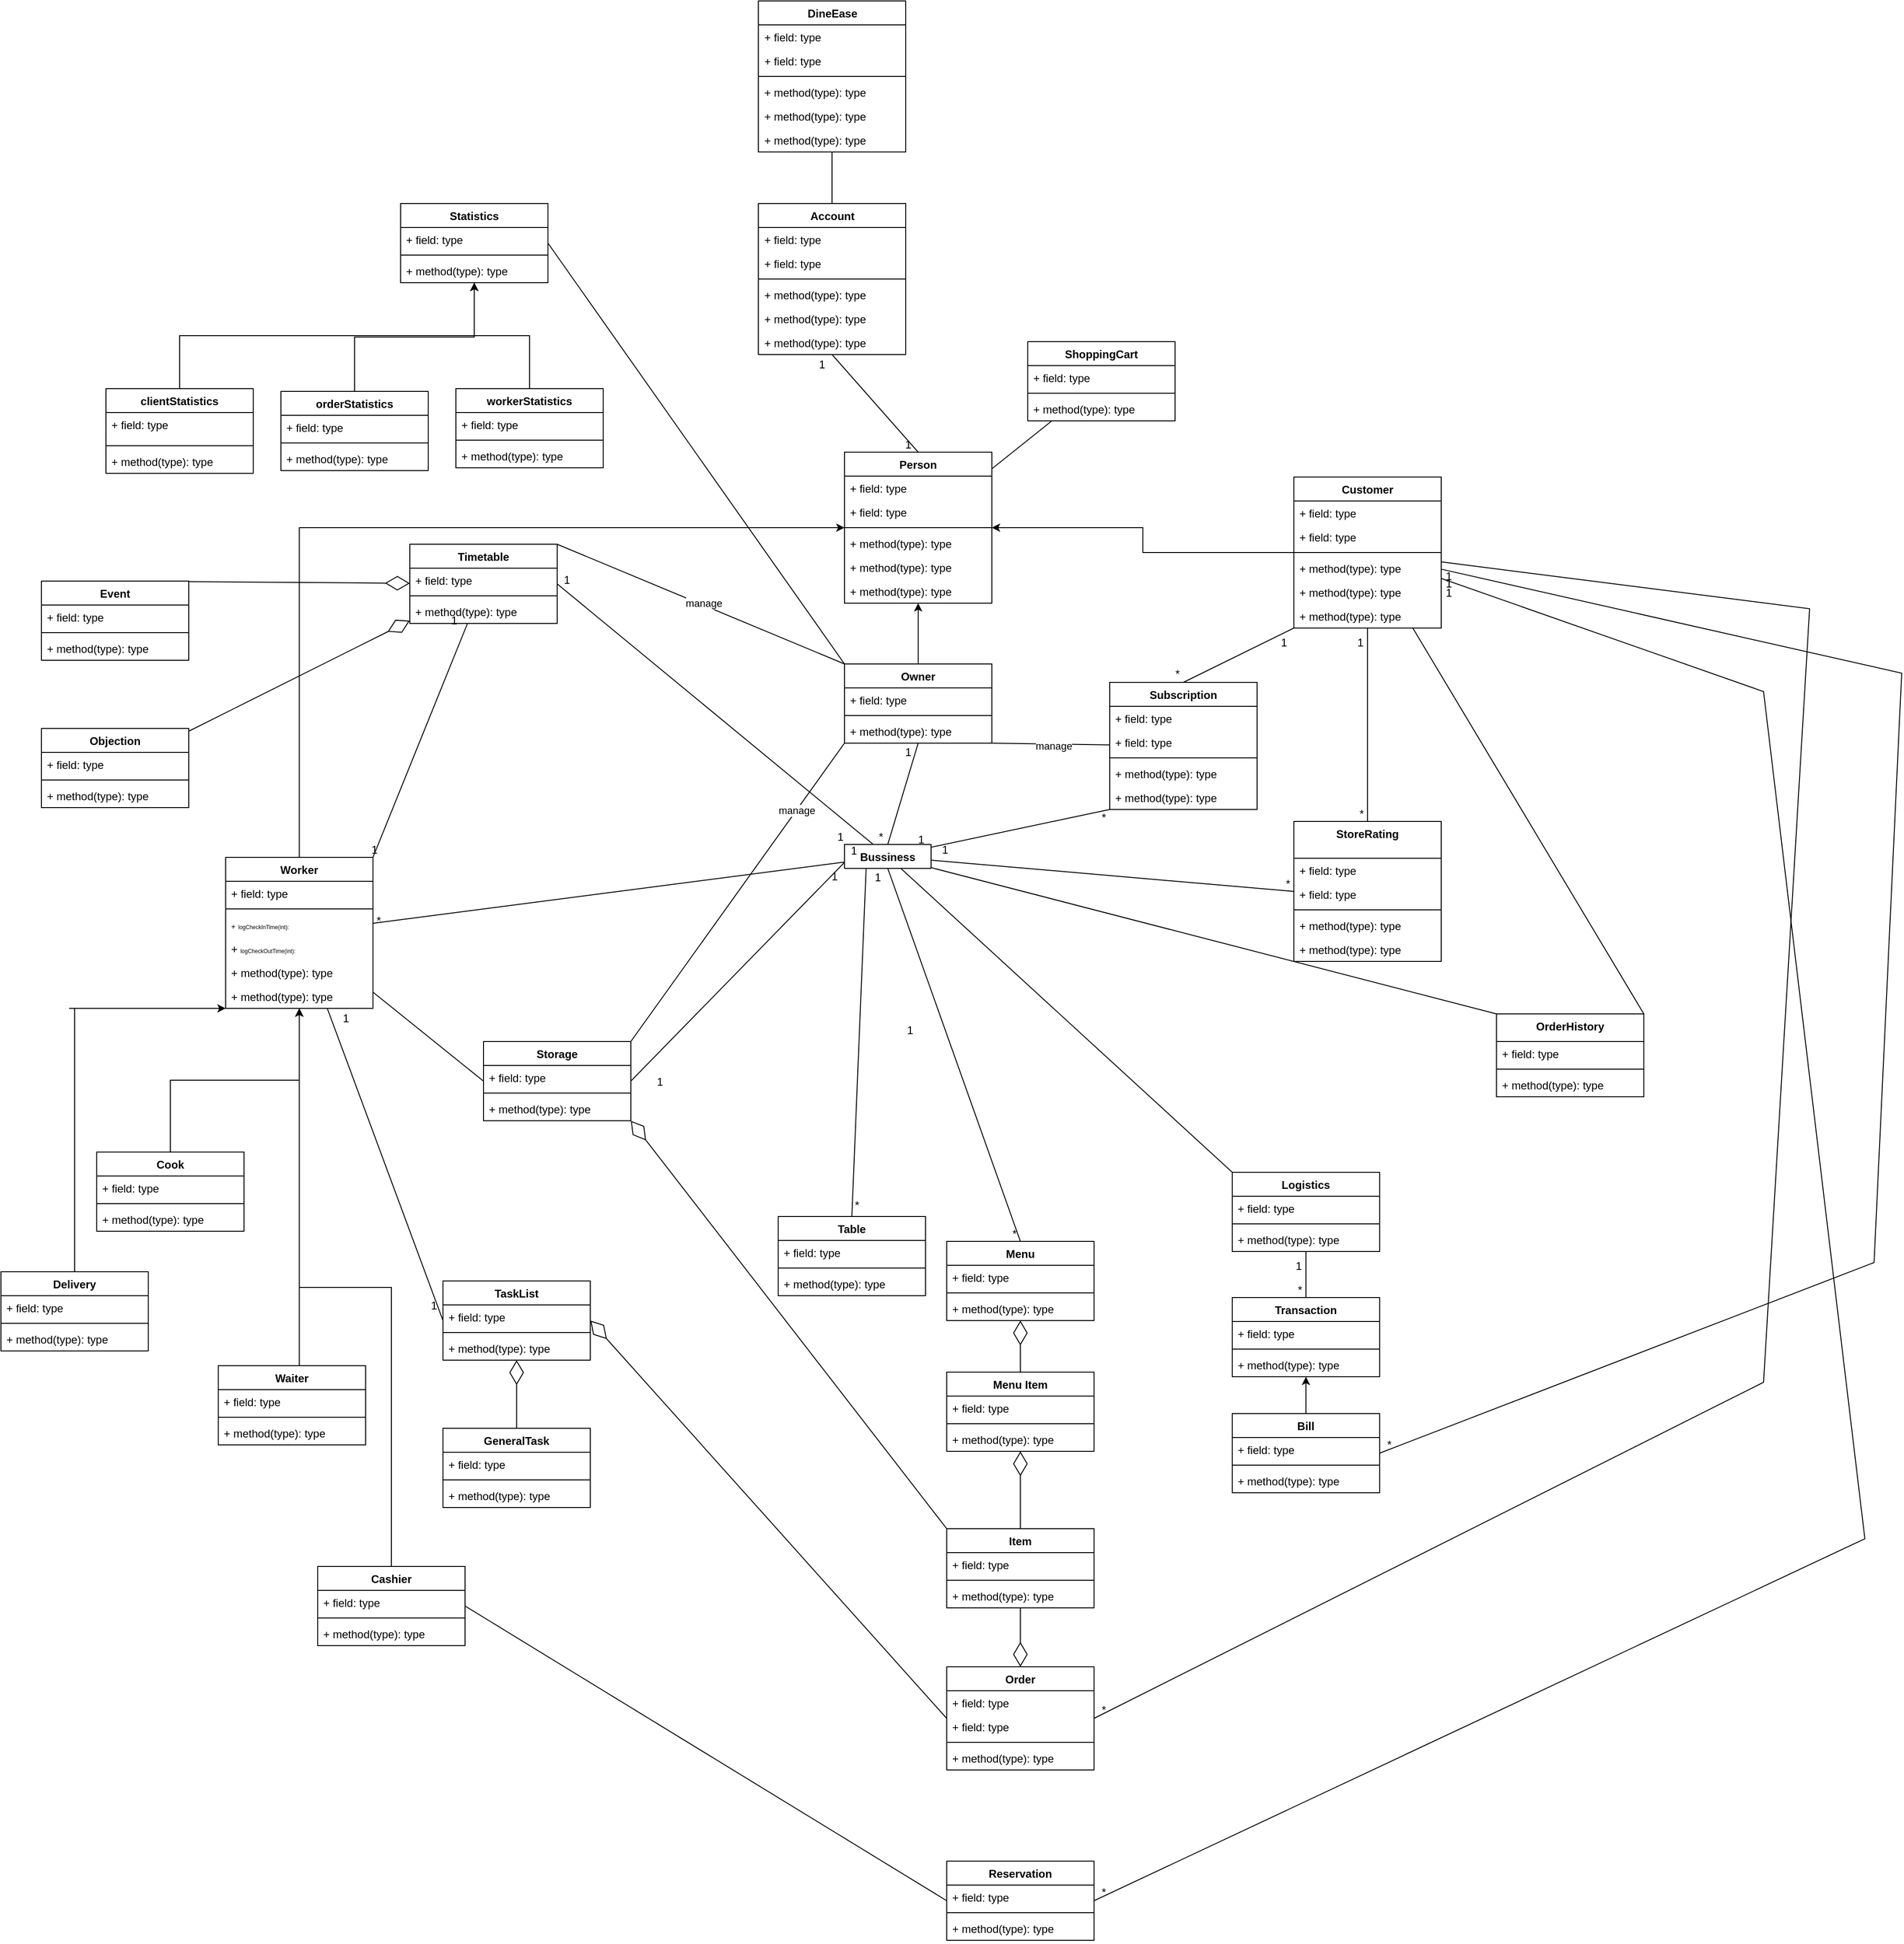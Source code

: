 <mxfile version="24.3.1" type="device" pages="2">
  <diagram id="C5RBs43oDa-KdzZeNtuy" name="Page-1">
    <mxGraphModel dx="6407" dy="3629" grid="1" gridSize="10" guides="1" tooltips="1" connect="1" arrows="1" fold="1" page="1" pageScale="1" pageWidth="827" pageHeight="1169" math="0" shadow="0">
      <root>
        <mxCell id="WIyWlLk6GJQsqaUBKTNV-0" />
        <mxCell id="WIyWlLk6GJQsqaUBKTNV-1" parent="WIyWlLk6GJQsqaUBKTNV-0" />
        <mxCell id="eBTvOQhbbWVXLsYW8WIT-38" value="Account" style="swimlane;fontStyle=1;align=center;verticalAlign=top;childLayout=stackLayout;horizontal=1;startSize=26;horizontalStack=0;resizeParent=1;resizeParentMax=0;resizeLast=0;collapsible=1;marginBottom=0;whiteSpace=wrap;html=1;" parent="WIyWlLk6GJQsqaUBKTNV-1" vertex="1">
          <mxGeometry x="328.5" y="-160" width="160" height="164" as="geometry">
            <mxRectangle x="361.5" y="18" width="84" height="26" as="alternateBounds" />
          </mxGeometry>
        </mxCell>
        <mxCell id="scS6lB70-Swo1higGm-x-66" value="+ field: type" style="text;strokeColor=none;fillColor=none;align=left;verticalAlign=top;spacingLeft=4;spacingRight=4;overflow=hidden;rotatable=0;points=[[0,0.5],[1,0.5]];portConstraint=eastwest;whiteSpace=wrap;html=1;" parent="eBTvOQhbbWVXLsYW8WIT-38" vertex="1">
          <mxGeometry y="26" width="160" height="26" as="geometry" />
        </mxCell>
        <mxCell id="scS6lB70-Swo1higGm-x-67" value="+ field: type" style="text;strokeColor=none;fillColor=none;align=left;verticalAlign=top;spacingLeft=4;spacingRight=4;overflow=hidden;rotatable=0;points=[[0,0.5],[1,0.5]];portConstraint=eastwest;whiteSpace=wrap;html=1;" parent="eBTvOQhbbWVXLsYW8WIT-38" vertex="1">
          <mxGeometry y="52" width="160" height="26" as="geometry" />
        </mxCell>
        <mxCell id="scS6lB70-Swo1higGm-x-69" value="" style="line;strokeWidth=1;fillColor=none;align=left;verticalAlign=middle;spacingTop=-1;spacingLeft=3;spacingRight=3;rotatable=0;labelPosition=right;points=[];portConstraint=eastwest;strokeColor=inherit;" parent="eBTvOQhbbWVXLsYW8WIT-38" vertex="1">
          <mxGeometry y="78" width="160" height="8" as="geometry" />
        </mxCell>
        <mxCell id="scS6lB70-Swo1higGm-x-71" value="+ method(type): type" style="text;strokeColor=none;fillColor=none;align=left;verticalAlign=top;spacingLeft=4;spacingRight=4;overflow=hidden;rotatable=0;points=[[0,0.5],[1,0.5]];portConstraint=eastwest;whiteSpace=wrap;html=1;" parent="eBTvOQhbbWVXLsYW8WIT-38" vertex="1">
          <mxGeometry y="86" width="160" height="26" as="geometry" />
        </mxCell>
        <mxCell id="scS6lB70-Swo1higGm-x-70" value="+ method(type): type" style="text;strokeColor=none;fillColor=none;align=left;verticalAlign=top;spacingLeft=4;spacingRight=4;overflow=hidden;rotatable=0;points=[[0,0.5],[1,0.5]];portConstraint=eastwest;whiteSpace=wrap;html=1;" parent="eBTvOQhbbWVXLsYW8WIT-38" vertex="1">
          <mxGeometry y="112" width="160" height="26" as="geometry" />
        </mxCell>
        <mxCell id="scS6lB70-Swo1higGm-x-68" value="+ method(type): type" style="text;strokeColor=none;fillColor=none;align=left;verticalAlign=top;spacingLeft=4;spacingRight=4;overflow=hidden;rotatable=0;points=[[0,0.5],[1,0.5]];portConstraint=eastwest;whiteSpace=wrap;html=1;" parent="eBTvOQhbbWVXLsYW8WIT-38" vertex="1">
          <mxGeometry y="138" width="160" height="26" as="geometry" />
        </mxCell>
        <mxCell id="eBTvOQhbbWVXLsYW8WIT-41" value="Person" style="swimlane;fontStyle=1;align=center;verticalAlign=top;childLayout=stackLayout;horizontal=1;startSize=26;horizontalStack=0;resizeParent=1;resizeParentMax=0;resizeLast=0;collapsible=1;marginBottom=0;whiteSpace=wrap;html=1;" parent="WIyWlLk6GJQsqaUBKTNV-1" vertex="1">
          <mxGeometry x="422" y="110" width="160" height="164" as="geometry">
            <mxRectangle x="342" y="284" width="73" height="26" as="alternateBounds" />
          </mxGeometry>
        </mxCell>
        <mxCell id="scS6lB70-Swo1higGm-x-43" value="+ field: type" style="text;strokeColor=none;fillColor=none;align=left;verticalAlign=top;spacingLeft=4;spacingRight=4;overflow=hidden;rotatable=0;points=[[0,0.5],[1,0.5]];portConstraint=eastwest;whiteSpace=wrap;html=1;" parent="eBTvOQhbbWVXLsYW8WIT-41" vertex="1">
          <mxGeometry y="26" width="160" height="26" as="geometry" />
        </mxCell>
        <mxCell id="scS6lB70-Swo1higGm-x-44" value="+ field: type" style="text;strokeColor=none;fillColor=none;align=left;verticalAlign=top;spacingLeft=4;spacingRight=4;overflow=hidden;rotatable=0;points=[[0,0.5],[1,0.5]];portConstraint=eastwest;whiteSpace=wrap;html=1;" parent="eBTvOQhbbWVXLsYW8WIT-41" vertex="1">
          <mxGeometry y="52" width="160" height="26" as="geometry" />
        </mxCell>
        <mxCell id="eBTvOQhbbWVXLsYW8WIT-45" value="" style="line;strokeWidth=1;fillColor=none;align=left;verticalAlign=middle;spacingTop=-1;spacingLeft=3;spacingRight=3;rotatable=0;labelPosition=right;points=[];portConstraint=eastwest;strokeColor=inherit;" parent="eBTvOQhbbWVXLsYW8WIT-41" vertex="1">
          <mxGeometry y="78" width="160" height="8" as="geometry" />
        </mxCell>
        <mxCell id="scS6lB70-Swo1higGm-x-45" value="+ method(type): type" style="text;strokeColor=none;fillColor=none;align=left;verticalAlign=top;spacingLeft=4;spacingRight=4;overflow=hidden;rotatable=0;points=[[0,0.5],[1,0.5]];portConstraint=eastwest;whiteSpace=wrap;html=1;" parent="eBTvOQhbbWVXLsYW8WIT-41" vertex="1">
          <mxGeometry y="86" width="160" height="26" as="geometry" />
        </mxCell>
        <mxCell id="scS6lB70-Swo1higGm-x-47" value="+ method(type): type" style="text;strokeColor=none;fillColor=none;align=left;verticalAlign=top;spacingLeft=4;spacingRight=4;overflow=hidden;rotatable=0;points=[[0,0.5],[1,0.5]];portConstraint=eastwest;whiteSpace=wrap;html=1;" parent="eBTvOQhbbWVXLsYW8WIT-41" vertex="1">
          <mxGeometry y="112" width="160" height="26" as="geometry" />
        </mxCell>
        <mxCell id="scS6lB70-Swo1higGm-x-46" value="+ method(type): type" style="text;strokeColor=none;fillColor=none;align=left;verticalAlign=top;spacingLeft=4;spacingRight=4;overflow=hidden;rotatable=0;points=[[0,0.5],[1,0.5]];portConstraint=eastwest;whiteSpace=wrap;html=1;" parent="eBTvOQhbbWVXLsYW8WIT-41" vertex="1">
          <mxGeometry y="138" width="160" height="26" as="geometry" />
        </mxCell>
        <mxCell id="eBTvOQhbbWVXLsYW8WIT-108" style="edgeStyle=orthogonalEdgeStyle;rounded=0;orthogonalLoop=1;jettySize=auto;html=1;exitX=0;exitY=0.5;exitDx=0;exitDy=0;entryX=1;entryY=0.5;entryDx=0;entryDy=0;" parent="WIyWlLk6GJQsqaUBKTNV-1" source="eBTvOQhbbWVXLsYW8WIT-57" target="eBTvOQhbbWVXLsYW8WIT-41" edge="1">
          <mxGeometry relative="1" as="geometry" />
        </mxCell>
        <mxCell id="eBTvOQhbbWVXLsYW8WIT-57" value="Customer" style="swimlane;fontStyle=1;align=center;verticalAlign=top;childLayout=stackLayout;horizontal=1;startSize=26;horizontalStack=0;resizeParent=1;resizeParentMax=0;resizeLast=0;collapsible=1;marginBottom=0;whiteSpace=wrap;html=1;" parent="WIyWlLk6GJQsqaUBKTNV-1" vertex="1">
          <mxGeometry x="910" y="137" width="160" height="164" as="geometry">
            <mxRectangle x="634" y="284" width="87" height="26" as="alternateBounds" />
          </mxGeometry>
        </mxCell>
        <mxCell id="eBTvOQhbbWVXLsYW8WIT-58" value="+ field: type" style="text;strokeColor=none;fillColor=none;align=left;verticalAlign=top;spacingLeft=4;spacingRight=4;overflow=hidden;rotatable=0;points=[[0,0.5],[1,0.5]];portConstraint=eastwest;whiteSpace=wrap;html=1;" parent="eBTvOQhbbWVXLsYW8WIT-57" vertex="1">
          <mxGeometry y="26" width="160" height="26" as="geometry" />
        </mxCell>
        <mxCell id="scS6lB70-Swo1higGm-x-38" value="+ field: type" style="text;strokeColor=none;fillColor=none;align=left;verticalAlign=top;spacingLeft=4;spacingRight=4;overflow=hidden;rotatable=0;points=[[0,0.5],[1,0.5]];portConstraint=eastwest;whiteSpace=wrap;html=1;" parent="eBTvOQhbbWVXLsYW8WIT-57" vertex="1">
          <mxGeometry y="52" width="160" height="26" as="geometry" />
        </mxCell>
        <mxCell id="eBTvOQhbbWVXLsYW8WIT-59" value="" style="line;strokeWidth=1;fillColor=none;align=left;verticalAlign=middle;spacingTop=-1;spacingLeft=3;spacingRight=3;rotatable=0;labelPosition=right;points=[];portConstraint=eastwest;strokeColor=inherit;" parent="eBTvOQhbbWVXLsYW8WIT-57" vertex="1">
          <mxGeometry y="78" width="160" height="8" as="geometry" />
        </mxCell>
        <mxCell id="eBTvOQhbbWVXLsYW8WIT-60" value="+ method(type): type" style="text;strokeColor=none;fillColor=none;align=left;verticalAlign=top;spacingLeft=4;spacingRight=4;overflow=hidden;rotatable=0;points=[[0,0.5],[1,0.5]];portConstraint=eastwest;whiteSpace=wrap;html=1;" parent="eBTvOQhbbWVXLsYW8WIT-57" vertex="1">
          <mxGeometry y="86" width="160" height="26" as="geometry" />
        </mxCell>
        <mxCell id="scS6lB70-Swo1higGm-x-42" value="+ method(type): type" style="text;strokeColor=none;fillColor=none;align=left;verticalAlign=top;spacingLeft=4;spacingRight=4;overflow=hidden;rotatable=0;points=[[0,0.5],[1,0.5]];portConstraint=eastwest;whiteSpace=wrap;html=1;" parent="eBTvOQhbbWVXLsYW8WIT-57" vertex="1">
          <mxGeometry y="112" width="160" height="26" as="geometry" />
        </mxCell>
        <mxCell id="scS6lB70-Swo1higGm-x-39" value="+ method(type): type" style="text;strokeColor=none;fillColor=none;align=left;verticalAlign=top;spacingLeft=4;spacingRight=4;overflow=hidden;rotatable=0;points=[[0,0.5],[1,0.5]];portConstraint=eastwest;whiteSpace=wrap;html=1;" parent="eBTvOQhbbWVXLsYW8WIT-57" vertex="1">
          <mxGeometry y="138" width="160" height="26" as="geometry" />
        </mxCell>
        <mxCell id="eBTvOQhbbWVXLsYW8WIT-68" style="edgeStyle=orthogonalEdgeStyle;rounded=0;orthogonalLoop=1;jettySize=auto;html=1;exitX=0.5;exitY=0;exitDx=0;exitDy=0;entryX=0.5;entryY=1;entryDx=0;entryDy=0;" parent="WIyWlLk6GJQsqaUBKTNV-1" source="eBTvOQhbbWVXLsYW8WIT-61" target="eBTvOQhbbWVXLsYW8WIT-41" edge="1">
          <mxGeometry relative="1" as="geometry" />
        </mxCell>
        <mxCell id="eBTvOQhbbWVXLsYW8WIT-61" value="Owner" style="swimlane;fontStyle=1;align=center;verticalAlign=top;childLayout=stackLayout;horizontal=1;startSize=26;horizontalStack=0;resizeParent=1;resizeParentMax=0;resizeLast=0;collapsible=1;marginBottom=0;whiteSpace=wrap;html=1;" parent="WIyWlLk6GJQsqaUBKTNV-1" vertex="1">
          <mxGeometry x="422" y="340" width="160" height="86" as="geometry">
            <mxRectangle x="403.5" y="340" width="87" height="26" as="alternateBounds" />
          </mxGeometry>
        </mxCell>
        <mxCell id="eBTvOQhbbWVXLsYW8WIT-62" value="+ field: type" style="text;strokeColor=none;fillColor=none;align=left;verticalAlign=top;spacingLeft=4;spacingRight=4;overflow=hidden;rotatable=0;points=[[0,0.5],[1,0.5]];portConstraint=eastwest;whiteSpace=wrap;html=1;" parent="eBTvOQhbbWVXLsYW8WIT-61" vertex="1">
          <mxGeometry y="26" width="160" height="26" as="geometry" />
        </mxCell>
        <mxCell id="eBTvOQhbbWVXLsYW8WIT-63" value="" style="line;strokeWidth=1;fillColor=none;align=left;verticalAlign=middle;spacingTop=-1;spacingLeft=3;spacingRight=3;rotatable=0;labelPosition=right;points=[];portConstraint=eastwest;strokeColor=inherit;" parent="eBTvOQhbbWVXLsYW8WIT-61" vertex="1">
          <mxGeometry y="52" width="160" height="8" as="geometry" />
        </mxCell>
        <mxCell id="eBTvOQhbbWVXLsYW8WIT-64" value="+ method(type): type" style="text;strokeColor=none;fillColor=none;align=left;verticalAlign=top;spacingLeft=4;spacingRight=4;overflow=hidden;rotatable=0;points=[[0,0.5],[1,0.5]];portConstraint=eastwest;whiteSpace=wrap;html=1;" parent="eBTvOQhbbWVXLsYW8WIT-61" vertex="1">
          <mxGeometry y="60" width="160" height="26" as="geometry" />
        </mxCell>
        <mxCell id="eBTvOQhbbWVXLsYW8WIT-70" value="" style="endArrow=none;html=1;rounded=0;entryX=0.5;entryY=1;entryDx=0;entryDy=0;exitX=0.5;exitY=0;exitDx=0;exitDy=0;" parent="WIyWlLk6GJQsqaUBKTNV-1" source="eBTvOQhbbWVXLsYW8WIT-41" target="eBTvOQhbbWVXLsYW8WIT-38" edge="1">
          <mxGeometry relative="1" as="geometry">
            <mxPoint x="378.5" y="304.0" as="sourcePoint" />
            <mxPoint x="378.5" y="224.0" as="targetPoint" />
          </mxGeometry>
        </mxCell>
        <mxCell id="eBTvOQhbbWVXLsYW8WIT-71" value="1" style="resizable=0;html=1;whiteSpace=wrap;align=left;verticalAlign=bottom;" parent="eBTvOQhbbWVXLsYW8WIT-70" connectable="0" vertex="1">
          <mxGeometry x="-1" relative="1" as="geometry">
            <mxPoint x="-16" as="offset" />
          </mxGeometry>
        </mxCell>
        <mxCell id="eBTvOQhbbWVXLsYW8WIT-72" value="1" style="resizable=0;html=1;whiteSpace=wrap;align=right;verticalAlign=bottom;" parent="eBTvOQhbbWVXLsYW8WIT-70" connectable="0" vertex="1">
          <mxGeometry x="1" relative="1" as="geometry">
            <mxPoint x="-6" y="20" as="offset" />
          </mxGeometry>
        </mxCell>
        <mxCell id="eBTvOQhbbWVXLsYW8WIT-73" value="Bussiness" style="swimlane;fontStyle=1;align=center;verticalAlign=top;childLayout=stackLayout;horizontal=1;startSize=26;horizontalStack=0;resizeParent=1;resizeParentMax=0;resizeLast=0;collapsible=1;marginBottom=0;whiteSpace=wrap;html=1;" parent="WIyWlLk6GJQsqaUBKTNV-1" vertex="1" collapsed="1">
          <mxGeometry x="422" y="536" width="94" height="26" as="geometry">
            <mxRectangle x="422" y="536" width="160" height="346" as="alternateBounds" />
          </mxGeometry>
        </mxCell>
        <mxCell id="scS6lB70-Swo1higGm-x-84" value="+ field: type" style="text;strokeColor=none;fillColor=none;align=left;verticalAlign=top;spacingLeft=4;spacingRight=4;overflow=hidden;rotatable=0;points=[[0,0.5],[1,0.5]];portConstraint=eastwest;whiteSpace=wrap;html=1;" parent="eBTvOQhbbWVXLsYW8WIT-73" vertex="1">
          <mxGeometry y="26" width="160" height="26" as="geometry" />
        </mxCell>
        <mxCell id="eBTvOQhbbWVXLsYW8WIT-75" value="" style="line;strokeWidth=1;fillColor=none;align=left;verticalAlign=middle;spacingTop=-1;spacingLeft=3;spacingRight=3;rotatable=0;labelPosition=right;points=[];portConstraint=eastwest;strokeColor=inherit;" parent="eBTvOQhbbWVXLsYW8WIT-73" vertex="1">
          <mxGeometry y="52" width="160" height="8" as="geometry" />
        </mxCell>
        <mxCell id="scS6lB70-Swo1higGm-x-14" value="&lt;span style=&quot;font-size: 8px;&quot;&gt;+&amp;nbsp;&lt;/span&gt;&lt;span style=&quot;font-size: 8px; text-wrap: nowrap; text-align: center;&quot;&gt;reservationCheck(int):string&lt;/span&gt;" style="text;strokeColor=none;fillColor=none;align=left;verticalAlign=top;spacingLeft=4;spacingRight=4;overflow=hidden;rotatable=0;points=[[0,0.5],[1,0.5]];portConstraint=eastwest;whiteSpace=wrap;html=1;" parent="eBTvOQhbbWVXLsYW8WIT-73" vertex="1">
          <mxGeometry y="60" width="160" height="26" as="geometry" />
        </mxCell>
        <mxCell id="scS6lB70-Swo1higGm-x-15" value="&lt;div style=&quot;font-size: 8px;&quot;&gt;+ isTableFree(int) :string&amp;nbsp;&lt;/div&gt;&lt;div&gt;&lt;br&gt;&lt;/div&gt;" style="text;strokeColor=none;fillColor=none;align=left;verticalAlign=top;spacingLeft=4;spacingRight=4;overflow=hidden;rotatable=0;points=[[0,0.5],[1,0.5]];portConstraint=eastwest;whiteSpace=wrap;html=1;" parent="eBTvOQhbbWVXLsYW8WIT-73" vertex="1">
          <mxGeometry y="86" width="160" height="26" as="geometry" />
        </mxCell>
        <mxCell id="scS6lB70-Swo1higGm-x-16" value="&lt;div style=&quot;font-size: 8px;&quot;&gt;+&amp;nbsp;&lt;span style=&quot;text-align: center; text-wrap: nowrap; background-color: initial;&quot;&gt;showReservedMes():&lt;/span&gt;&lt;/div&gt;&lt;div&gt;&lt;span style=&quot;text-align: center; text-wrap: nowrap; background-color: initial;&quot;&gt;&lt;br&gt;&lt;/span&gt;&lt;/div&gt;" style="text;strokeColor=none;fillColor=none;align=left;verticalAlign=top;spacingLeft=4;spacingRight=4;overflow=hidden;rotatable=0;points=[[0,0.5],[1,0.5]];portConstraint=eastwest;whiteSpace=wrap;html=1;" parent="eBTvOQhbbWVXLsYW8WIT-73" vertex="1">
          <mxGeometry y="112" width="160" height="26" as="geometry" />
        </mxCell>
        <mxCell id="scS6lB70-Swo1higGm-x-17" value="&lt;div style=&quot;font-size: 8px;&quot;&gt;&lt;span style=&quot;text-align: center; text-wrap: nowrap; background-color: initial;&quot;&gt;+&amp;nbsp;&lt;/span&gt;&lt;span style=&quot;background-color: rgb(255, 255, 255); text-align: center; text-wrap: nowrap;&quot;&gt;notTableFree(int):&lt;/span&gt;&lt;/div&gt;&lt;div&gt;&lt;span style=&quot;background-color: rgb(255, 255, 255); text-align: center; text-wrap: nowrap;&quot;&gt;&lt;br&gt;&lt;/span&gt;&lt;/div&gt;" style="text;strokeColor=none;fillColor=none;align=left;verticalAlign=top;spacingLeft=4;spacingRight=4;overflow=hidden;rotatable=0;points=[[0,0.5],[1,0.5]];portConstraint=eastwest;whiteSpace=wrap;html=1;" parent="eBTvOQhbbWVXLsYW8WIT-73" vertex="1">
          <mxGeometry y="138" width="160" height="26" as="geometry" />
        </mxCell>
        <mxCell id="scS6lB70-Swo1higGm-x-18" value="&lt;div style=&quot;font-size: 8px;&quot;&gt;&lt;span style=&quot;background-color: rgb(255, 255, 255); text-align: center; text-wrap: nowrap;&quot;&gt;+ scanQR():&lt;/span&gt;&lt;/div&gt;&lt;div&gt;&lt;span style=&quot;background-color: rgb(255, 255, 255); text-align: center; text-wrap: nowrap;&quot;&gt;&lt;br&gt;&lt;/span&gt;&lt;/div&gt;" style="text;strokeColor=none;fillColor=none;align=left;verticalAlign=top;spacingLeft=4;spacingRight=4;overflow=hidden;rotatable=0;points=[[0,0.5],[1,0.5]];portConstraint=eastwest;whiteSpace=wrap;html=1;" parent="eBTvOQhbbWVXLsYW8WIT-73" vertex="1">
          <mxGeometry y="164" width="160" height="26" as="geometry" />
        </mxCell>
        <mxCell id="scS6lB70-Swo1higGm-x-25" value="&lt;div style=&quot;font-size: 8px;&quot;&gt;&lt;span style=&quot;background-color: rgb(255, 255, 255); text-align: center; text-wrap: nowrap;&quot;&gt;+&amp;nbsp;&lt;/span&gt;&lt;span style=&quot;background-color: rgb(255, 255, 255); text-align: center; text-wrap: nowrap;&quot;&gt;checkTransaction(int):string&lt;/span&gt;&lt;/div&gt;&lt;div&gt;&lt;span style=&quot;background-color: rgb(255, 255, 255); text-align: center; text-wrap: nowrap;&quot;&gt;&lt;br&gt;&lt;/span&gt;&lt;/div&gt;" style="text;strokeColor=none;fillColor=none;align=left;verticalAlign=top;spacingLeft=4;spacingRight=4;overflow=hidden;rotatable=0;points=[[0,0.5],[1,0.5]];portConstraint=eastwest;whiteSpace=wrap;html=1;" parent="eBTvOQhbbWVXLsYW8WIT-73" vertex="1">
          <mxGeometry y="190" width="160" height="26" as="geometry" />
        </mxCell>
        <mxCell id="scS6lB70-Swo1higGm-x-27" value="&lt;div style=&quot;font-size: 8px;&quot;&gt;&lt;span style=&quot;background-color: rgb(255, 255, 255); text-align: center; text-wrap: nowrap;&quot;&gt;+&amp;nbsp;&lt;/span&gt;&lt;span style=&quot;text-align: center; text-wrap: nowrap; background-color: initial;&quot;&gt;addCallWaiterToTasks():&lt;/span&gt;&lt;/div&gt;&lt;div&gt;&lt;span style=&quot;text-align: center; text-wrap: nowrap; background-color: initial;&quot;&gt;&lt;br&gt;&lt;/span&gt;&lt;/div&gt;" style="text;strokeColor=none;fillColor=none;align=left;verticalAlign=top;spacingLeft=4;spacingRight=4;overflow=hidden;rotatable=0;points=[[0,0.5],[1,0.5]];portConstraint=eastwest;whiteSpace=wrap;html=1;" parent="eBTvOQhbbWVXLsYW8WIT-73" vertex="1">
          <mxGeometry y="216" width="160" height="26" as="geometry" />
        </mxCell>
        <mxCell id="scS6lB70-Swo1higGm-x-28" value="&lt;div style=&quot;font-size: 8px;&quot;&gt;&lt;span style=&quot;text-align: center; text-wrap: nowrap;&quot;&gt;+ removeBill(int):&lt;/span&gt;&lt;span style=&quot;text-align: center; text-wrap: nowrap; background-color: initial;&quot;&gt;&lt;br&gt;&lt;/span&gt;&lt;/div&gt;&lt;div&gt;&lt;span style=&quot;text-align: center; text-wrap: nowrap;&quot;&gt;&lt;br&gt;&lt;/span&gt;&lt;/div&gt;" style="text;strokeColor=none;fillColor=none;align=left;verticalAlign=top;spacingLeft=4;spacingRight=4;overflow=hidden;rotatable=0;points=[[0,0.5],[1,0.5]];portConstraint=eastwest;whiteSpace=wrap;html=1;" parent="eBTvOQhbbWVXLsYW8WIT-73" vertex="1">
          <mxGeometry y="242" width="160" height="26" as="geometry" />
        </mxCell>
        <mxCell id="scS6lB70-Swo1higGm-x-26" value="&lt;div style=&quot;font-size: 8px;&quot;&gt;&lt;span style=&quot;text-align: center; text-wrap: nowrap; background-color: rgb(255, 255, 255);&quot;&gt;+ freeTable(int):&lt;/span&gt;&lt;span style=&quot;text-align: center; text-wrap: nowrap;&quot;&gt;&lt;br&gt;&lt;/span&gt;&lt;/div&gt;&lt;div&gt;&lt;span style=&quot;text-align: center; text-wrap: nowrap; background-color: rgb(255, 255, 255);&quot;&gt;&lt;br&gt;&lt;/span&gt;&lt;/div&gt;" style="text;strokeColor=none;fillColor=none;align=left;verticalAlign=top;spacingLeft=4;spacingRight=4;overflow=hidden;rotatable=0;points=[[0,0.5],[1,0.5]];portConstraint=eastwest;whiteSpace=wrap;html=1;" parent="eBTvOQhbbWVXLsYW8WIT-73" vertex="1">
          <mxGeometry y="268" width="160" height="26" as="geometry" />
        </mxCell>
        <mxCell id="scS6lB70-Swo1higGm-x-19" value="&lt;div style=&quot;font-size: 8px;&quot;&gt;&lt;span style=&quot;text-align: center; text-wrap: nowrap; background-color: rgb(255, 255, 255);&quot;&gt;+ addBillHistory(int):&lt;/span&gt;&lt;/div&gt;&lt;div&gt;&lt;span style=&quot;text-align: center; text-wrap: nowrap; background-color: rgb(255, 255, 255);&quot;&gt;&lt;br&gt;&lt;/span&gt;&lt;/div&gt;" style="text;strokeColor=none;fillColor=none;align=left;verticalAlign=top;spacingLeft=4;spacingRight=4;overflow=hidden;rotatable=0;points=[[0,0.5],[1,0.5]];portConstraint=eastwest;whiteSpace=wrap;html=1;" parent="eBTvOQhbbWVXLsYW8WIT-73" vertex="1">
          <mxGeometry y="294" width="160" height="26" as="geometry" />
        </mxCell>
        <mxCell id="scS6lB70-Swo1higGm-x-20" value="&lt;div style=&quot;font-size: 8px;&quot;&gt;&lt;span style=&quot;text-align: center; text-wrap: nowrap; background-color: rgb(255, 255, 255);&quot;&gt;+scanQrWorker():&lt;/span&gt;&lt;/div&gt;&lt;div&gt;&lt;span style=&quot;text-align: center; text-wrap: nowrap; background-color: rgb(255, 255, 255);&quot;&gt;&lt;br&gt;&lt;/span&gt;&lt;/div&gt;" style="text;strokeColor=none;fillColor=none;align=left;verticalAlign=top;spacingLeft=4;spacingRight=4;overflow=hidden;rotatable=0;points=[[0,0.5],[1,0.5]];portConstraint=eastwest;whiteSpace=wrap;html=1;" parent="eBTvOQhbbWVXLsYW8WIT-73" vertex="1">
          <mxGeometry y="320" width="160" height="26" as="geometry" />
        </mxCell>
        <mxCell id="eBTvOQhbbWVXLsYW8WIT-166" style="edgeStyle=orthogonalEdgeStyle;rounded=0;orthogonalLoop=1;jettySize=auto;html=1;exitX=0.5;exitY=0;exitDx=0;exitDy=0;entryX=0;entryY=0.5;entryDx=0;entryDy=0;" parent="WIyWlLk6GJQsqaUBKTNV-1" source="eBTvOQhbbWVXLsYW8WIT-79" target="eBTvOQhbbWVXLsYW8WIT-41" edge="1">
          <mxGeometry relative="1" as="geometry" />
        </mxCell>
        <mxCell id="eBTvOQhbbWVXLsYW8WIT-79" value="Worker" style="swimlane;fontStyle=1;align=center;verticalAlign=top;childLayout=stackLayout;horizontal=1;startSize=26;horizontalStack=0;resizeParent=1;resizeParentMax=0;resizeLast=0;collapsible=1;marginBottom=0;whiteSpace=wrap;html=1;" parent="WIyWlLk6GJQsqaUBKTNV-1" vertex="1">
          <mxGeometry x="-250" y="550" width="160" height="164" as="geometry">
            <mxRectangle x="-40" y="534" width="73" height="26" as="alternateBounds" />
          </mxGeometry>
        </mxCell>
        <mxCell id="scS6lB70-Swo1higGm-x-80" value="+ field: type" style="text;strokeColor=none;fillColor=none;align=left;verticalAlign=top;spacingLeft=4;spacingRight=4;overflow=hidden;rotatable=0;points=[[0,0.5],[1,0.5]];portConstraint=eastwest;whiteSpace=wrap;html=1;" parent="eBTvOQhbbWVXLsYW8WIT-79" vertex="1">
          <mxGeometry y="26" width="160" height="26" as="geometry" />
        </mxCell>
        <mxCell id="eBTvOQhbbWVXLsYW8WIT-81" value="" style="line;strokeWidth=1;fillColor=none;align=left;verticalAlign=middle;spacingTop=-1;spacingLeft=3;spacingRight=3;rotatable=0;labelPosition=right;points=[];portConstraint=eastwest;strokeColor=inherit;" parent="eBTvOQhbbWVXLsYW8WIT-79" vertex="1">
          <mxGeometry y="52" width="160" height="8" as="geometry" />
        </mxCell>
        <mxCell id="scS6lB70-Swo1higGm-x-21" value="&lt;font style=&quot;font-size: 8px;&quot;&gt;+&lt;/font&gt;&lt;font style=&quot;font-size: 11px;&quot;&gt;&amp;nbsp;&lt;span style=&quot;text-align: center; text-wrap: nowrap; font-size: 6px;&quot;&gt;logCheckInTime(int):&lt;/span&gt;&lt;/font&gt;&lt;div&gt;&lt;font style=&quot;font-size: 11px;&quot;&gt;&lt;span style=&quot;text-align: center; text-wrap: nowrap; font-size: 6px;&quot;&gt;&lt;br&gt;&lt;/span&gt;&lt;/font&gt;&lt;/div&gt;" style="text;strokeColor=none;fillColor=none;align=left;verticalAlign=top;spacingLeft=4;spacingRight=4;overflow=hidden;rotatable=0;points=[[0,0.5],[1,0.5]];portConstraint=eastwest;whiteSpace=wrap;html=1;" parent="eBTvOQhbbWVXLsYW8WIT-79" vertex="1">
          <mxGeometry y="60" width="160" height="26" as="geometry" />
        </mxCell>
        <mxCell id="scS6lB70-Swo1higGm-x-24" value="+&lt;font style=&quot;font-size: 11px;&quot;&gt;&amp;nbsp;&lt;span style=&quot;text-align: center; text-wrap: nowrap; font-size: 6px;&quot;&gt;logCheckOutTime(int):&lt;/span&gt;&lt;/font&gt;&lt;div&gt;&lt;br style=&quot;font-size: 8px;&quot;&gt;&lt;/div&gt;" style="text;strokeColor=none;fillColor=none;align=left;verticalAlign=top;spacingLeft=4;spacingRight=4;overflow=hidden;rotatable=0;points=[[0,0.5],[1,0.5]];portConstraint=eastwest;whiteSpace=wrap;html=1;" parent="eBTvOQhbbWVXLsYW8WIT-79" vertex="1">
          <mxGeometry y="86" width="160" height="26" as="geometry" />
        </mxCell>
        <mxCell id="scS6lB70-Swo1higGm-x-23" value="+ method(type): type" style="text;strokeColor=none;fillColor=none;align=left;verticalAlign=top;spacingLeft=4;spacingRight=4;overflow=hidden;rotatable=0;points=[[0,0.5],[1,0.5]];portConstraint=eastwest;whiteSpace=wrap;html=1;" parent="eBTvOQhbbWVXLsYW8WIT-79" vertex="1">
          <mxGeometry y="112" width="160" height="26" as="geometry" />
        </mxCell>
        <mxCell id="scS6lB70-Swo1higGm-x-22" value="+ method(type): type" style="text;strokeColor=none;fillColor=none;align=left;verticalAlign=top;spacingLeft=4;spacingRight=4;overflow=hidden;rotatable=0;points=[[0,0.5],[1,0.5]];portConstraint=eastwest;whiteSpace=wrap;html=1;" parent="eBTvOQhbbWVXLsYW8WIT-79" vertex="1">
          <mxGeometry y="138" width="160" height="26" as="geometry" />
        </mxCell>
        <mxCell id="scS6lB70-Swo1higGm-x-1" style="edgeStyle=orthogonalEdgeStyle;rounded=0;orthogonalLoop=1;jettySize=auto;html=1;exitX=0.5;exitY=0;exitDx=0;exitDy=0;" parent="WIyWlLk6GJQsqaUBKTNV-1" source="eBTvOQhbbWVXLsYW8WIT-93" target="eBTvOQhbbWVXLsYW8WIT-79" edge="1">
          <mxGeometry relative="1" as="geometry" />
        </mxCell>
        <mxCell id="eBTvOQhbbWVXLsYW8WIT-93" value="Cook" style="swimlane;fontStyle=1;align=center;verticalAlign=top;childLayout=stackLayout;horizontal=1;startSize=26;horizontalStack=0;resizeParent=1;resizeParentMax=0;resizeLast=0;collapsible=1;marginBottom=0;whiteSpace=wrap;html=1;" parent="WIyWlLk6GJQsqaUBKTNV-1" vertex="1">
          <mxGeometry x="-390" y="870" width="160" height="86" as="geometry">
            <mxRectangle x="113.5" y="804" width="70" height="26" as="alternateBounds" />
          </mxGeometry>
        </mxCell>
        <mxCell id="eBTvOQhbbWVXLsYW8WIT-94" value="+ field: type" style="text;strokeColor=none;fillColor=none;align=left;verticalAlign=top;spacingLeft=4;spacingRight=4;overflow=hidden;rotatable=0;points=[[0,0.5],[1,0.5]];portConstraint=eastwest;whiteSpace=wrap;html=1;" parent="eBTvOQhbbWVXLsYW8WIT-93" vertex="1">
          <mxGeometry y="26" width="160" height="26" as="geometry" />
        </mxCell>
        <mxCell id="eBTvOQhbbWVXLsYW8WIT-95" value="" style="line;strokeWidth=1;fillColor=none;align=left;verticalAlign=middle;spacingTop=-1;spacingLeft=3;spacingRight=3;rotatable=0;labelPosition=right;points=[];portConstraint=eastwest;strokeColor=inherit;" parent="eBTvOQhbbWVXLsYW8WIT-93" vertex="1">
          <mxGeometry y="52" width="160" height="8" as="geometry" />
        </mxCell>
        <mxCell id="eBTvOQhbbWVXLsYW8WIT-96" value="+ method(type): type" style="text;strokeColor=none;fillColor=none;align=left;verticalAlign=top;spacingLeft=4;spacingRight=4;overflow=hidden;rotatable=0;points=[[0,0.5],[1,0.5]];portConstraint=eastwest;whiteSpace=wrap;html=1;" parent="eBTvOQhbbWVXLsYW8WIT-93" vertex="1">
          <mxGeometry y="60" width="160" height="26" as="geometry" />
        </mxCell>
        <mxCell id="eBTvOQhbbWVXLsYW8WIT-222" style="edgeStyle=orthogonalEdgeStyle;rounded=0;orthogonalLoop=1;jettySize=auto;html=1;exitX=0.5;exitY=0;exitDx=0;exitDy=0;" parent="WIyWlLk6GJQsqaUBKTNV-1" source="eBTvOQhbbWVXLsYW8WIT-97" target="eBTvOQhbbWVXLsYW8WIT-79" edge="1">
          <mxGeometry relative="1" as="geometry">
            <Array as="points">
              <mxPoint x="-420" y="714" />
              <mxPoint x="-220" y="714" />
            </Array>
          </mxGeometry>
        </mxCell>
        <mxCell id="eBTvOQhbbWVXLsYW8WIT-97" value="Delivery" style="swimlane;fontStyle=1;align=center;verticalAlign=top;childLayout=stackLayout;horizontal=1;startSize=26;horizontalStack=0;resizeParent=1;resizeParentMax=0;resizeLast=0;collapsible=1;marginBottom=0;whiteSpace=wrap;html=1;" parent="WIyWlLk6GJQsqaUBKTNV-1" vertex="1">
          <mxGeometry x="-494" y="1000" width="160" height="86" as="geometry">
            <mxRectangle x="14" y="822" width="80" height="26" as="alternateBounds" />
          </mxGeometry>
        </mxCell>
        <mxCell id="eBTvOQhbbWVXLsYW8WIT-98" value="+ field: type" style="text;strokeColor=none;fillColor=none;align=left;verticalAlign=top;spacingLeft=4;spacingRight=4;overflow=hidden;rotatable=0;points=[[0,0.5],[1,0.5]];portConstraint=eastwest;whiteSpace=wrap;html=1;" parent="eBTvOQhbbWVXLsYW8WIT-97" vertex="1">
          <mxGeometry y="26" width="160" height="26" as="geometry" />
        </mxCell>
        <mxCell id="eBTvOQhbbWVXLsYW8WIT-99" value="" style="line;strokeWidth=1;fillColor=none;align=left;verticalAlign=middle;spacingTop=-1;spacingLeft=3;spacingRight=3;rotatable=0;labelPosition=right;points=[];portConstraint=eastwest;strokeColor=inherit;" parent="eBTvOQhbbWVXLsYW8WIT-97" vertex="1">
          <mxGeometry y="52" width="160" height="8" as="geometry" />
        </mxCell>
        <mxCell id="eBTvOQhbbWVXLsYW8WIT-100" value="+ method(type): type" style="text;strokeColor=none;fillColor=none;align=left;verticalAlign=top;spacingLeft=4;spacingRight=4;overflow=hidden;rotatable=0;points=[[0,0.5],[1,0.5]];portConstraint=eastwest;whiteSpace=wrap;html=1;" parent="eBTvOQhbbWVXLsYW8WIT-97" vertex="1">
          <mxGeometry y="60" width="160" height="26" as="geometry" />
        </mxCell>
        <mxCell id="eBTvOQhbbWVXLsYW8WIT-102" value="" style="endArrow=none;html=1;rounded=0;" parent="WIyWlLk6GJQsqaUBKTNV-1" source="eBTvOQhbbWVXLsYW8WIT-79" target="eBTvOQhbbWVXLsYW8WIT-73" edge="1">
          <mxGeometry relative="1" as="geometry">
            <mxPoint x="332.5" y="587" as="sourcePoint" />
            <mxPoint x="331.5" y="507" as="targetPoint" />
          </mxGeometry>
        </mxCell>
        <mxCell id="eBTvOQhbbWVXLsYW8WIT-103" value="*" style="resizable=0;html=1;whiteSpace=wrap;align=left;verticalAlign=bottom;" parent="eBTvOQhbbWVXLsYW8WIT-102" connectable="0" vertex="1">
          <mxGeometry x="-1" relative="1" as="geometry">
            <mxPoint x="2" y="6" as="offset" />
          </mxGeometry>
        </mxCell>
        <mxCell id="eBTvOQhbbWVXLsYW8WIT-104" value="1" style="resizable=0;html=1;whiteSpace=wrap;align=right;verticalAlign=bottom;" parent="eBTvOQhbbWVXLsYW8WIT-102" connectable="0" vertex="1">
          <mxGeometry x="1" relative="1" as="geometry">
            <mxPoint y="-19" as="offset" />
          </mxGeometry>
        </mxCell>
        <mxCell id="eBTvOQhbbWVXLsYW8WIT-105" value="" style="endArrow=none;html=1;rounded=0;entryX=0.5;entryY=0;entryDx=0;entryDy=0;exitX=0.5;exitY=1;exitDx=0;exitDy=0;" parent="WIyWlLk6GJQsqaUBKTNV-1" source="eBTvOQhbbWVXLsYW8WIT-61" target="eBTvOQhbbWVXLsYW8WIT-73" edge="1">
          <mxGeometry relative="1" as="geometry">
            <mxPoint x="182" y="492.32" as="sourcePoint" />
            <mxPoint x="516" y="492.32" as="targetPoint" />
          </mxGeometry>
        </mxCell>
        <mxCell id="eBTvOQhbbWVXLsYW8WIT-106" value="1" style="resizable=0;html=1;whiteSpace=wrap;align=left;verticalAlign=bottom;" parent="eBTvOQhbbWVXLsYW8WIT-105" connectable="0" vertex="1">
          <mxGeometry x="-1" relative="1" as="geometry">
            <mxPoint x="-16" y="18" as="offset" />
          </mxGeometry>
        </mxCell>
        <mxCell id="eBTvOQhbbWVXLsYW8WIT-107" value="*" style="resizable=0;html=1;whiteSpace=wrap;align=right;verticalAlign=bottom;" parent="eBTvOQhbbWVXLsYW8WIT-105" connectable="0" vertex="1">
          <mxGeometry x="1" relative="1" as="geometry">
            <mxPoint x="-3" as="offset" />
          </mxGeometry>
        </mxCell>
        <mxCell id="eBTvOQhbbWVXLsYW8WIT-109" value="Store&lt;span style=&quot;background-color: initial;&quot;&gt;Rating&lt;/span&gt;" style="swimlane;fontStyle=1;align=center;verticalAlign=top;childLayout=stackLayout;horizontal=1;startSize=40;horizontalStack=0;resizeParent=1;resizeParentMax=0;resizeLast=0;collapsible=1;marginBottom=0;whiteSpace=wrap;html=1;" parent="WIyWlLk6GJQsqaUBKTNV-1" vertex="1">
          <mxGeometry x="910" y="511" width="160" height="152" as="geometry">
            <mxRectangle x="850" y="502" width="94" height="27" as="alternateBounds" />
          </mxGeometry>
        </mxCell>
        <mxCell id="scS6lB70-Swo1higGm-x-31" value="+ field: type" style="text;strokeColor=none;fillColor=none;align=left;verticalAlign=top;spacingLeft=4;spacingRight=4;overflow=hidden;rotatable=0;points=[[0,0.5],[1,0.5]];portConstraint=eastwest;whiteSpace=wrap;html=1;" parent="eBTvOQhbbWVXLsYW8WIT-109" vertex="1">
          <mxGeometry y="40" width="160" height="26" as="geometry" />
        </mxCell>
        <mxCell id="scS6lB70-Swo1higGm-x-35" value="+ field: type" style="text;strokeColor=none;fillColor=none;align=left;verticalAlign=top;spacingLeft=4;spacingRight=4;overflow=hidden;rotatable=0;points=[[0,0.5],[1,0.5]];portConstraint=eastwest;whiteSpace=wrap;html=1;" parent="eBTvOQhbbWVXLsYW8WIT-109" vertex="1">
          <mxGeometry y="66" width="160" height="26" as="geometry" />
        </mxCell>
        <mxCell id="scS6lB70-Swo1higGm-x-32" value="" style="line;strokeWidth=1;fillColor=none;align=left;verticalAlign=middle;spacingTop=-1;spacingLeft=3;spacingRight=3;rotatable=0;labelPosition=right;points=[];portConstraint=eastwest;strokeColor=inherit;" parent="eBTvOQhbbWVXLsYW8WIT-109" vertex="1">
          <mxGeometry y="92" width="160" height="8" as="geometry" />
        </mxCell>
        <mxCell id="scS6lB70-Swo1higGm-x-33" value="+ method(type): type" style="text;strokeColor=none;fillColor=none;align=left;verticalAlign=top;spacingLeft=4;spacingRight=4;overflow=hidden;rotatable=0;points=[[0,0.5],[1,0.5]];portConstraint=eastwest;whiteSpace=wrap;html=1;" parent="eBTvOQhbbWVXLsYW8WIT-109" vertex="1">
          <mxGeometry y="100" width="160" height="26" as="geometry" />
        </mxCell>
        <mxCell id="scS6lB70-Swo1higGm-x-34" value="+ method(type): type" style="text;strokeColor=none;fillColor=none;align=left;verticalAlign=top;spacingLeft=4;spacingRight=4;overflow=hidden;rotatable=0;points=[[0,0.5],[1,0.5]];portConstraint=eastwest;whiteSpace=wrap;html=1;" parent="eBTvOQhbbWVXLsYW8WIT-109" vertex="1">
          <mxGeometry y="126" width="160" height="26" as="geometry" />
        </mxCell>
        <mxCell id="eBTvOQhbbWVXLsYW8WIT-112" value="" style="endArrow=none;html=1;rounded=0;entryX=0;entryY=0.5;entryDx=0;entryDy=0;" parent="WIyWlLk6GJQsqaUBKTNV-1" source="eBTvOQhbbWVXLsYW8WIT-73" target="eBTvOQhbbWVXLsYW8WIT-109" edge="1">
          <mxGeometry relative="1" as="geometry">
            <mxPoint x="652.5" y="421.5" as="sourcePoint" />
            <mxPoint x="651.5" y="539.5" as="targetPoint" />
          </mxGeometry>
        </mxCell>
        <mxCell id="eBTvOQhbbWVXLsYW8WIT-113" value="1" style="resizable=0;html=1;whiteSpace=wrap;align=left;verticalAlign=bottom;" parent="eBTvOQhbbWVXLsYW8WIT-112" connectable="0" vertex="1">
          <mxGeometry x="-1" relative="1" as="geometry">
            <mxPoint x="10" y="-3" as="offset" />
          </mxGeometry>
        </mxCell>
        <mxCell id="eBTvOQhbbWVXLsYW8WIT-114" value="*" style="resizable=0;html=1;whiteSpace=wrap;align=right;verticalAlign=bottom;" parent="eBTvOQhbbWVXLsYW8WIT-112" connectable="0" vertex="1">
          <mxGeometry x="1" relative="1" as="geometry">
            <mxPoint x="-3" as="offset" />
          </mxGeometry>
        </mxCell>
        <mxCell id="eBTvOQhbbWVXLsYW8WIT-115" value="" style="endArrow=none;html=1;rounded=0;entryX=0.5;entryY=0;entryDx=0;entryDy=0;" parent="WIyWlLk6GJQsqaUBKTNV-1" source="eBTvOQhbbWVXLsYW8WIT-57" target="eBTvOQhbbWVXLsYW8WIT-109" edge="1">
          <mxGeometry relative="1" as="geometry">
            <mxPoint x="632.5" y="445.5" as="sourcePoint" />
            <mxPoint x="727.5" y="444.5" as="targetPoint" />
          </mxGeometry>
        </mxCell>
        <mxCell id="eBTvOQhbbWVXLsYW8WIT-116" value="1" style="resizable=0;html=1;whiteSpace=wrap;align=left;verticalAlign=bottom;" parent="eBTvOQhbbWVXLsYW8WIT-115" connectable="0" vertex="1">
          <mxGeometry x="-1" relative="1" as="geometry">
            <mxPoint x="-13" y="24" as="offset" />
          </mxGeometry>
        </mxCell>
        <mxCell id="eBTvOQhbbWVXLsYW8WIT-117" value="*" style="resizable=0;html=1;whiteSpace=wrap;align=right;verticalAlign=bottom;" parent="eBTvOQhbbWVXLsYW8WIT-115" connectable="0" vertex="1">
          <mxGeometry x="1" relative="1" as="geometry">
            <mxPoint x="-3" as="offset" />
          </mxGeometry>
        </mxCell>
        <mxCell id="eBTvOQhbbWVXLsYW8WIT-118" value="Menu" style="swimlane;fontStyle=1;align=center;verticalAlign=top;childLayout=stackLayout;horizontal=1;startSize=26;horizontalStack=0;resizeParent=1;resizeParentMax=0;resizeLast=0;collapsible=1;marginBottom=0;whiteSpace=wrap;html=1;" parent="WIyWlLk6GJQsqaUBKTNV-1" vertex="1">
          <mxGeometry x="533" y="967" width="160" height="86" as="geometry">
            <mxRectangle x="500.5" y="628" width="70" height="26" as="alternateBounds" />
          </mxGeometry>
        </mxCell>
        <mxCell id="eBTvOQhbbWVXLsYW8WIT-119" value="+ field: type" style="text;strokeColor=none;fillColor=none;align=left;verticalAlign=top;spacingLeft=4;spacingRight=4;overflow=hidden;rotatable=0;points=[[0,0.5],[1,0.5]];portConstraint=eastwest;whiteSpace=wrap;html=1;" parent="eBTvOQhbbWVXLsYW8WIT-118" vertex="1">
          <mxGeometry y="26" width="160" height="26" as="geometry" />
        </mxCell>
        <mxCell id="eBTvOQhbbWVXLsYW8WIT-120" value="" style="line;strokeWidth=1;fillColor=none;align=left;verticalAlign=middle;spacingTop=-1;spacingLeft=3;spacingRight=3;rotatable=0;labelPosition=right;points=[];portConstraint=eastwest;strokeColor=inherit;" parent="eBTvOQhbbWVXLsYW8WIT-118" vertex="1">
          <mxGeometry y="52" width="160" height="8" as="geometry" />
        </mxCell>
        <mxCell id="eBTvOQhbbWVXLsYW8WIT-121" value="+ method(type): type" style="text;strokeColor=none;fillColor=none;align=left;verticalAlign=top;spacingLeft=4;spacingRight=4;overflow=hidden;rotatable=0;points=[[0,0.5],[1,0.5]];portConstraint=eastwest;whiteSpace=wrap;html=1;" parent="eBTvOQhbbWVXLsYW8WIT-118" vertex="1">
          <mxGeometry y="60" width="160" height="26" as="geometry" />
        </mxCell>
        <mxCell id="eBTvOQhbbWVXLsYW8WIT-122" value="Item" style="swimlane;fontStyle=1;align=center;verticalAlign=top;childLayout=stackLayout;horizontal=1;startSize=26;horizontalStack=0;resizeParent=1;resizeParentMax=0;resizeLast=0;collapsible=1;marginBottom=0;whiteSpace=wrap;html=1;" parent="WIyWlLk6GJQsqaUBKTNV-1" vertex="1">
          <mxGeometry x="533" y="1279" width="160" height="86" as="geometry">
            <mxRectangle x="499.5" y="760" width="72" height="26" as="alternateBounds" />
          </mxGeometry>
        </mxCell>
        <mxCell id="eBTvOQhbbWVXLsYW8WIT-123" value="+ field: type" style="text;strokeColor=none;fillColor=none;align=left;verticalAlign=top;spacingLeft=4;spacingRight=4;overflow=hidden;rotatable=0;points=[[0,0.5],[1,0.5]];portConstraint=eastwest;whiteSpace=wrap;html=1;" parent="eBTvOQhbbWVXLsYW8WIT-122" vertex="1">
          <mxGeometry y="26" width="160" height="26" as="geometry" />
        </mxCell>
        <mxCell id="eBTvOQhbbWVXLsYW8WIT-124" value="" style="line;strokeWidth=1;fillColor=none;align=left;verticalAlign=middle;spacingTop=-1;spacingLeft=3;spacingRight=3;rotatable=0;labelPosition=right;points=[];portConstraint=eastwest;strokeColor=inherit;" parent="eBTvOQhbbWVXLsYW8WIT-122" vertex="1">
          <mxGeometry y="52" width="160" height="8" as="geometry" />
        </mxCell>
        <mxCell id="eBTvOQhbbWVXLsYW8WIT-125" value="+ method(type): type" style="text;strokeColor=none;fillColor=none;align=left;verticalAlign=top;spacingLeft=4;spacingRight=4;overflow=hidden;rotatable=0;points=[[0,0.5],[1,0.5]];portConstraint=eastwest;whiteSpace=wrap;html=1;" parent="eBTvOQhbbWVXLsYW8WIT-122" vertex="1">
          <mxGeometry y="60" width="160" height="26" as="geometry" />
        </mxCell>
        <mxCell id="eBTvOQhbbWVXLsYW8WIT-126" value="" style="endArrow=diamondThin;endFill=0;endSize=24;html=1;rounded=0;exitX=0.5;exitY=0;exitDx=0;exitDy=0;entryX=0.5;entryY=1;entryDx=0;entryDy=0;" parent="WIyWlLk6GJQsqaUBKTNV-1" source="eBTvOQhbbWVXLsYW8WIT-122" target="wCl5vX7TFLa7LNLCwY4E-21" edge="1">
          <mxGeometry width="160" relative="1" as="geometry">
            <mxPoint x="623.5" y="1127" as="sourcePoint" />
            <mxPoint x="568.5" y="1049" as="targetPoint" />
          </mxGeometry>
        </mxCell>
        <mxCell id="eBTvOQhbbWVXLsYW8WIT-127" value="" style="endArrow=none;html=1;rounded=0;entryX=0.5;entryY=0;entryDx=0;entryDy=0;exitX=0.5;exitY=1;exitDx=0;exitDy=0;" parent="WIyWlLk6GJQsqaUBKTNV-1" source="eBTvOQhbbWVXLsYW8WIT-73" target="eBTvOQhbbWVXLsYW8WIT-118" edge="1">
          <mxGeometry relative="1" as="geometry">
            <mxPoint x="632.5" y="606" as="sourcePoint" />
            <mxPoint x="632.5" y="724" as="targetPoint" />
          </mxGeometry>
        </mxCell>
        <mxCell id="eBTvOQhbbWVXLsYW8WIT-128" value="1" style="resizable=0;html=1;whiteSpace=wrap;align=left;verticalAlign=bottom;" parent="eBTvOQhbbWVXLsYW8WIT-127" connectable="0" vertex="1">
          <mxGeometry x="-1" relative="1" as="geometry">
            <mxPoint x="-16" y="18" as="offset" />
          </mxGeometry>
        </mxCell>
        <mxCell id="eBTvOQhbbWVXLsYW8WIT-129" value="*" style="resizable=0;html=1;whiteSpace=wrap;align=right;verticalAlign=bottom;" parent="eBTvOQhbbWVXLsYW8WIT-127" connectable="0" vertex="1">
          <mxGeometry x="1" relative="1" as="geometry">
            <mxPoint x="-3" as="offset" />
          </mxGeometry>
        </mxCell>
        <mxCell id="eBTvOQhbbWVXLsYW8WIT-130" value="Order" style="swimlane;fontStyle=1;align=center;verticalAlign=top;childLayout=stackLayout;horizontal=1;startSize=26;horizontalStack=0;resizeParent=1;resizeParentMax=0;resizeLast=0;collapsible=1;marginBottom=0;whiteSpace=wrap;html=1;" parent="WIyWlLk6GJQsqaUBKTNV-1" vertex="1">
          <mxGeometry x="533" y="1429" width="160" height="112" as="geometry">
            <mxRectangle x="502.5" y="980" width="66" height="26" as="alternateBounds" />
          </mxGeometry>
        </mxCell>
        <mxCell id="eBTvOQhbbWVXLsYW8WIT-131" value="+ field: type" style="text;strokeColor=none;fillColor=none;align=left;verticalAlign=top;spacingLeft=4;spacingRight=4;overflow=hidden;rotatable=0;points=[[0,0.5],[1,0.5]];portConstraint=eastwest;whiteSpace=wrap;html=1;" parent="eBTvOQhbbWVXLsYW8WIT-130" vertex="1">
          <mxGeometry y="26" width="160" height="26" as="geometry" />
        </mxCell>
        <mxCell id="scS6lB70-Swo1higGm-x-74" value="+ field: type" style="text;strokeColor=none;fillColor=none;align=left;verticalAlign=top;spacingLeft=4;spacingRight=4;overflow=hidden;rotatable=0;points=[[0,0.5],[1,0.5]];portConstraint=eastwest;whiteSpace=wrap;html=1;" parent="eBTvOQhbbWVXLsYW8WIT-130" vertex="1">
          <mxGeometry y="52" width="160" height="26" as="geometry" />
        </mxCell>
        <mxCell id="scS6lB70-Swo1higGm-x-76" value="" style="line;strokeWidth=1;fillColor=none;align=left;verticalAlign=middle;spacingTop=-1;spacingLeft=3;spacingRight=3;rotatable=0;labelPosition=right;points=[];portConstraint=eastwest;strokeColor=inherit;" parent="eBTvOQhbbWVXLsYW8WIT-130" vertex="1">
          <mxGeometry y="78" width="160" height="8" as="geometry" />
        </mxCell>
        <mxCell id="scS6lB70-Swo1higGm-x-75" value="+ method(type): type" style="text;strokeColor=none;fillColor=none;align=left;verticalAlign=top;spacingLeft=4;spacingRight=4;overflow=hidden;rotatable=0;points=[[0,0.5],[1,0.5]];portConstraint=eastwest;whiteSpace=wrap;html=1;" parent="eBTvOQhbbWVXLsYW8WIT-130" vertex="1">
          <mxGeometry y="86" width="160" height="26" as="geometry" />
        </mxCell>
        <mxCell id="eBTvOQhbbWVXLsYW8WIT-133" value="" style="endArrow=none;html=1;rounded=0;entryX=1;entryY=0.5;entryDx=0;entryDy=0;" parent="WIyWlLk6GJQsqaUBKTNV-1" source="eBTvOQhbbWVXLsYW8WIT-57" target="eBTvOQhbbWVXLsYW8WIT-130" edge="1">
          <mxGeometry relative="1" as="geometry">
            <mxPoint x="832" y="310" as="sourcePoint" />
            <mxPoint x="832" y="537" as="targetPoint" />
            <Array as="points">
              <mxPoint x="1470" y="280" />
              <mxPoint x="1420" y="1120" />
            </Array>
          </mxGeometry>
        </mxCell>
        <mxCell id="eBTvOQhbbWVXLsYW8WIT-134" value="1" style="resizable=0;html=1;whiteSpace=wrap;align=left;verticalAlign=bottom;" parent="eBTvOQhbbWVXLsYW8WIT-133" connectable="0" vertex="1">
          <mxGeometry x="-1" relative="1" as="geometry">
            <mxPoint x="3" y="24" as="offset" />
          </mxGeometry>
        </mxCell>
        <mxCell id="eBTvOQhbbWVXLsYW8WIT-135" value="*" style="resizable=0;html=1;whiteSpace=wrap;align=right;verticalAlign=bottom;" parent="eBTvOQhbbWVXLsYW8WIT-133" connectable="0" vertex="1">
          <mxGeometry x="1" relative="1" as="geometry">
            <mxPoint x="14" as="offset" />
          </mxGeometry>
        </mxCell>
        <mxCell id="eBTvOQhbbWVXLsYW8WIT-141" value="Reservation" style="swimlane;fontStyle=1;align=center;verticalAlign=top;childLayout=stackLayout;horizontal=1;startSize=26;horizontalStack=0;resizeParent=1;resizeParentMax=0;resizeLast=0;collapsible=1;marginBottom=0;whiteSpace=wrap;html=1;" parent="WIyWlLk6GJQsqaUBKTNV-1" vertex="1">
          <mxGeometry x="533" y="1640" width="160" height="86" as="geometry">
            <mxRectangle x="579" y="960" width="94" height="26" as="alternateBounds" />
          </mxGeometry>
        </mxCell>
        <mxCell id="scS6lB70-Swo1higGm-x-77" value="+ field: type" style="text;strokeColor=none;fillColor=none;align=left;verticalAlign=top;spacingLeft=4;spacingRight=4;overflow=hidden;rotatable=0;points=[[0,0.5],[1,0.5]];portConstraint=eastwest;whiteSpace=wrap;html=1;" parent="eBTvOQhbbWVXLsYW8WIT-141" vertex="1">
          <mxGeometry y="26" width="160" height="26" as="geometry" />
        </mxCell>
        <mxCell id="scS6lB70-Swo1higGm-x-78" value="" style="line;strokeWidth=1;fillColor=none;align=left;verticalAlign=middle;spacingTop=-1;spacingLeft=3;spacingRight=3;rotatable=0;labelPosition=right;points=[];portConstraint=eastwest;strokeColor=inherit;" parent="eBTvOQhbbWVXLsYW8WIT-141" vertex="1">
          <mxGeometry y="52" width="160" height="8" as="geometry" />
        </mxCell>
        <mxCell id="scS6lB70-Swo1higGm-x-79" value="+ method(type): type" style="text;strokeColor=none;fillColor=none;align=left;verticalAlign=top;spacingLeft=4;spacingRight=4;overflow=hidden;rotatable=0;points=[[0,0.5],[1,0.5]];portConstraint=eastwest;whiteSpace=wrap;html=1;" parent="eBTvOQhbbWVXLsYW8WIT-141" vertex="1">
          <mxGeometry y="60" width="160" height="26" as="geometry" />
        </mxCell>
        <mxCell id="eBTvOQhbbWVXLsYW8WIT-144" value="" style="endArrow=none;html=1;rounded=0;entryX=1;entryY=0.5;entryDx=0;entryDy=0;" parent="WIyWlLk6GJQsqaUBKTNV-1" source="eBTvOQhbbWVXLsYW8WIT-57" target="eBTvOQhbbWVXLsYW8WIT-141" edge="1">
          <mxGeometry relative="1" as="geometry">
            <mxPoint x="873" y="300" as="sourcePoint" />
            <mxPoint x="862" y="722" as="targetPoint" />
            <Array as="points">
              <mxPoint x="1420" y="370" />
              <mxPoint x="1530" y="1290" />
            </Array>
          </mxGeometry>
        </mxCell>
        <mxCell id="eBTvOQhbbWVXLsYW8WIT-145" value="1" style="resizable=0;html=1;whiteSpace=wrap;align=left;verticalAlign=bottom;" parent="eBTvOQhbbWVXLsYW8WIT-144" connectable="0" vertex="1">
          <mxGeometry x="-1" relative="1" as="geometry">
            <mxPoint x="3" y="24" as="offset" />
          </mxGeometry>
        </mxCell>
        <mxCell id="eBTvOQhbbWVXLsYW8WIT-146" value="*" style="resizable=0;html=1;whiteSpace=wrap;align=right;verticalAlign=bottom;" parent="eBTvOQhbbWVXLsYW8WIT-144" connectable="0" vertex="1">
          <mxGeometry x="1" relative="1" as="geometry">
            <mxPoint x="14" as="offset" />
          </mxGeometry>
        </mxCell>
        <mxCell id="eBTvOQhbbWVXLsYW8WIT-156" value="Subscription" style="swimlane;fontStyle=1;align=center;verticalAlign=top;childLayout=stackLayout;horizontal=1;startSize=26;horizontalStack=0;resizeParent=1;resizeParentMax=0;resizeLast=0;collapsible=1;marginBottom=0;whiteSpace=wrap;html=1;" parent="WIyWlLk6GJQsqaUBKTNV-1" vertex="1">
          <mxGeometry x="710" y="360" width="160" height="138" as="geometry">
            <mxRectangle x="582" y="456" width="100" height="26" as="alternateBounds" />
          </mxGeometry>
        </mxCell>
        <mxCell id="eBTvOQhbbWVXLsYW8WIT-157" value="+ field: type" style="text;strokeColor=none;fillColor=none;align=left;verticalAlign=top;spacingLeft=4;spacingRight=4;overflow=hidden;rotatable=0;points=[[0,0.5],[1,0.5]];portConstraint=eastwest;whiteSpace=wrap;html=1;" parent="eBTvOQhbbWVXLsYW8WIT-156" vertex="1">
          <mxGeometry y="26" width="160" height="26" as="geometry" />
        </mxCell>
        <mxCell id="scS6lB70-Swo1higGm-x-37" value="+ field: type" style="text;strokeColor=none;fillColor=none;align=left;verticalAlign=top;spacingLeft=4;spacingRight=4;overflow=hidden;rotatable=0;points=[[0,0.5],[1,0.5]];portConstraint=eastwest;whiteSpace=wrap;html=1;" parent="eBTvOQhbbWVXLsYW8WIT-156" vertex="1">
          <mxGeometry y="52" width="160" height="26" as="geometry" />
        </mxCell>
        <mxCell id="eBTvOQhbbWVXLsYW8WIT-158" value="" style="line;strokeWidth=1;fillColor=none;align=left;verticalAlign=middle;spacingTop=-1;spacingLeft=3;spacingRight=3;rotatable=0;labelPosition=right;points=[];portConstraint=eastwest;strokeColor=inherit;" parent="eBTvOQhbbWVXLsYW8WIT-156" vertex="1">
          <mxGeometry y="78" width="160" height="8" as="geometry" />
        </mxCell>
        <mxCell id="eBTvOQhbbWVXLsYW8WIT-159" value="+ method(type): type" style="text;strokeColor=none;fillColor=none;align=left;verticalAlign=top;spacingLeft=4;spacingRight=4;overflow=hidden;rotatable=0;points=[[0,0.5],[1,0.5]];portConstraint=eastwest;whiteSpace=wrap;html=1;" parent="eBTvOQhbbWVXLsYW8WIT-156" vertex="1">
          <mxGeometry y="86" width="160" height="26" as="geometry" />
        </mxCell>
        <mxCell id="scS6lB70-Swo1higGm-x-36" value="+ method(type): type" style="text;strokeColor=none;fillColor=none;align=left;verticalAlign=top;spacingLeft=4;spacingRight=4;overflow=hidden;rotatable=0;points=[[0,0.5],[1,0.5]];portConstraint=eastwest;whiteSpace=wrap;html=1;" parent="eBTvOQhbbWVXLsYW8WIT-156" vertex="1">
          <mxGeometry y="112" width="160" height="26" as="geometry" />
        </mxCell>
        <mxCell id="eBTvOQhbbWVXLsYW8WIT-160" value="" style="endArrow=none;html=1;rounded=0;entryX=0;entryY=1;entryDx=0;entryDy=0;" parent="WIyWlLk6GJQsqaUBKTNV-1" source="eBTvOQhbbWVXLsYW8WIT-73" target="eBTvOQhbbWVXLsYW8WIT-156" edge="1">
          <mxGeometry relative="1" as="geometry">
            <mxPoint x="571" y="430" as="sourcePoint" />
            <mxPoint x="571" y="548" as="targetPoint" />
          </mxGeometry>
        </mxCell>
        <mxCell id="eBTvOQhbbWVXLsYW8WIT-161" value="1" style="resizable=0;html=1;whiteSpace=wrap;align=left;verticalAlign=bottom;" parent="eBTvOQhbbWVXLsYW8WIT-160" connectable="0" vertex="1">
          <mxGeometry x="-1" relative="1" as="geometry">
            <mxPoint x="-16" as="offset" />
          </mxGeometry>
        </mxCell>
        <mxCell id="eBTvOQhbbWVXLsYW8WIT-162" value="*" style="resizable=0;html=1;whiteSpace=wrap;align=right;verticalAlign=bottom;" parent="eBTvOQhbbWVXLsYW8WIT-160" connectable="0" vertex="1">
          <mxGeometry x="1" relative="1" as="geometry">
            <mxPoint x="-3" y="18" as="offset" />
          </mxGeometry>
        </mxCell>
        <mxCell id="eBTvOQhbbWVXLsYW8WIT-163" value="" style="endArrow=none;html=1;rounded=0;exitX=0;exitY=1;exitDx=0;exitDy=0;entryX=0.5;entryY=0;entryDx=0;entryDy=0;" parent="WIyWlLk6GJQsqaUBKTNV-1" source="eBTvOQhbbWVXLsYW8WIT-57" target="eBTvOQhbbWVXLsYW8WIT-156" edge="1">
          <mxGeometry relative="1" as="geometry">
            <mxPoint x="682" y="324" as="sourcePoint" />
            <mxPoint x="702" y="434" as="targetPoint" />
          </mxGeometry>
        </mxCell>
        <mxCell id="eBTvOQhbbWVXLsYW8WIT-164" value="1" style="resizable=0;html=1;whiteSpace=wrap;align=left;verticalAlign=bottom;" parent="eBTvOQhbbWVXLsYW8WIT-163" connectable="0" vertex="1">
          <mxGeometry x="-1" relative="1" as="geometry">
            <mxPoint x="-16" y="24" as="offset" />
          </mxGeometry>
        </mxCell>
        <mxCell id="eBTvOQhbbWVXLsYW8WIT-165" value="*" style="resizable=0;html=1;whiteSpace=wrap;align=right;verticalAlign=bottom;" parent="eBTvOQhbbWVXLsYW8WIT-163" connectable="0" vertex="1">
          <mxGeometry x="1" relative="1" as="geometry">
            <mxPoint x="-3" as="offset" />
          </mxGeometry>
        </mxCell>
        <mxCell id="eBTvOQhbbWVXLsYW8WIT-176" value="TaskList" style="swimlane;fontStyle=1;align=center;verticalAlign=top;childLayout=stackLayout;horizontal=1;startSize=26;horizontalStack=0;resizeParent=1;resizeParentMax=0;resizeLast=0;collapsible=1;marginBottom=0;whiteSpace=wrap;html=1;" parent="WIyWlLk6GJQsqaUBKTNV-1" vertex="1">
          <mxGeometry x="-14" y="1010" width="160" height="86" as="geometry">
            <mxRectangle x="63" y="680" width="83" height="26" as="alternateBounds" />
          </mxGeometry>
        </mxCell>
        <mxCell id="scS6lB70-Swo1higGm-x-29" value="+ field: type" style="text;strokeColor=none;fillColor=none;align=left;verticalAlign=top;spacingLeft=4;spacingRight=4;overflow=hidden;rotatable=0;points=[[0,0.5],[1,0.5]];portConstraint=eastwest;whiteSpace=wrap;html=1;" parent="eBTvOQhbbWVXLsYW8WIT-176" vertex="1">
          <mxGeometry y="26" width="160" height="26" as="geometry" />
        </mxCell>
        <mxCell id="eBTvOQhbbWVXLsYW8WIT-178" value="" style="line;strokeWidth=1;fillColor=none;align=left;verticalAlign=middle;spacingTop=-1;spacingLeft=3;spacingRight=3;rotatable=0;labelPosition=right;points=[];portConstraint=eastwest;strokeColor=inherit;" parent="eBTvOQhbbWVXLsYW8WIT-176" vertex="1">
          <mxGeometry y="52" width="160" height="8" as="geometry" />
        </mxCell>
        <mxCell id="scS6lB70-Swo1higGm-x-30" value="+ method(type): type" style="text;strokeColor=none;fillColor=none;align=left;verticalAlign=top;spacingLeft=4;spacingRight=4;overflow=hidden;rotatable=0;points=[[0,0.5],[1,0.5]];portConstraint=eastwest;whiteSpace=wrap;html=1;" parent="eBTvOQhbbWVXLsYW8WIT-176" vertex="1">
          <mxGeometry y="60" width="160" height="26" as="geometry" />
        </mxCell>
        <mxCell id="eBTvOQhbbWVXLsYW8WIT-190" value="Table" style="swimlane;fontStyle=1;align=center;verticalAlign=top;childLayout=stackLayout;horizontal=1;startSize=26;horizontalStack=0;resizeParent=1;resizeParentMax=0;resizeLast=0;collapsible=1;marginBottom=0;whiteSpace=wrap;html=1;" parent="WIyWlLk6GJQsqaUBKTNV-1" vertex="1">
          <mxGeometry x="350" y="940" width="160" height="86" as="geometry">
            <mxRectangle x="297" y="654" width="70" height="26" as="alternateBounds" />
          </mxGeometry>
        </mxCell>
        <mxCell id="scS6lB70-Swo1higGm-x-81" value="+ field: type" style="text;strokeColor=none;fillColor=none;align=left;verticalAlign=top;spacingLeft=4;spacingRight=4;overflow=hidden;rotatable=0;points=[[0,0.5],[1,0.5]];portConstraint=eastwest;whiteSpace=wrap;html=1;" parent="eBTvOQhbbWVXLsYW8WIT-190" vertex="1">
          <mxGeometry y="26" width="160" height="26" as="geometry" />
        </mxCell>
        <mxCell id="scS6lB70-Swo1higGm-x-83" value="" style="line;strokeWidth=1;fillColor=none;align=left;verticalAlign=middle;spacingTop=-1;spacingLeft=3;spacingRight=3;rotatable=0;labelPosition=right;points=[];portConstraint=eastwest;strokeColor=inherit;" parent="eBTvOQhbbWVXLsYW8WIT-190" vertex="1">
          <mxGeometry y="52" width="160" height="8" as="geometry" />
        </mxCell>
        <mxCell id="scS6lB70-Swo1higGm-x-82" value="+ method(type): type" style="text;strokeColor=none;fillColor=none;align=left;verticalAlign=top;spacingLeft=4;spacingRight=4;overflow=hidden;rotatable=0;points=[[0,0.5],[1,0.5]];portConstraint=eastwest;whiteSpace=wrap;html=1;" parent="eBTvOQhbbWVXLsYW8WIT-190" vertex="1">
          <mxGeometry y="60" width="160" height="26" as="geometry" />
        </mxCell>
        <mxCell id="eBTvOQhbbWVXLsYW8WIT-212" value="" style="endArrow=none;html=1;rounded=0;entryX=0.5;entryY=0;entryDx=0;entryDy=0;exitX=0.25;exitY=1;exitDx=0;exitDy=0;" parent="WIyWlLk6GJQsqaUBKTNV-1" source="eBTvOQhbbWVXLsYW8WIT-73" target="eBTvOQhbbWVXLsYW8WIT-190" edge="1">
          <mxGeometry relative="1" as="geometry">
            <mxPoint x="362.5" y="664" as="sourcePoint" />
            <mxPoint x="362.5" y="732" as="targetPoint" />
          </mxGeometry>
        </mxCell>
        <mxCell id="eBTvOQhbbWVXLsYW8WIT-213" value="1" style="resizable=0;html=1;whiteSpace=wrap;align=left;verticalAlign=bottom;" parent="eBTvOQhbbWVXLsYW8WIT-212" connectable="0" vertex="1">
          <mxGeometry x="-1" relative="1" as="geometry">
            <mxPoint x="42" y="184" as="offset" />
          </mxGeometry>
        </mxCell>
        <mxCell id="eBTvOQhbbWVXLsYW8WIT-214" value="*" style="resizable=0;html=1;whiteSpace=wrap;align=right;verticalAlign=bottom;" parent="eBTvOQhbbWVXLsYW8WIT-212" connectable="0" vertex="1">
          <mxGeometry x="1" relative="1" as="geometry">
            <mxPoint x="10" y="-4" as="offset" />
          </mxGeometry>
        </mxCell>
        <mxCell id="eBTvOQhbbWVXLsYW8WIT-219" value="" style="endArrow=none;html=1;rounded=0;exitX=0;exitY=0.5;exitDx=0;exitDy=0;" parent="WIyWlLk6GJQsqaUBKTNV-1" source="eBTvOQhbbWVXLsYW8WIT-176" target="eBTvOQhbbWVXLsYW8WIT-79" edge="1">
          <mxGeometry relative="1" as="geometry">
            <mxPoint x="287" y="524.71" as="sourcePoint" />
            <mxPoint x="372" y="591.5" as="targetPoint" />
          </mxGeometry>
        </mxCell>
        <mxCell id="eBTvOQhbbWVXLsYW8WIT-220" value="1" style="resizable=0;html=1;whiteSpace=wrap;align=left;verticalAlign=bottom;" parent="eBTvOQhbbWVXLsYW8WIT-219" connectable="0" vertex="1">
          <mxGeometry x="-1" relative="1" as="geometry">
            <mxPoint x="-15" y="-8" as="offset" />
          </mxGeometry>
        </mxCell>
        <mxCell id="eBTvOQhbbWVXLsYW8WIT-221" value="1" style="resizable=0;html=1;whiteSpace=wrap;align=right;verticalAlign=bottom;" parent="eBTvOQhbbWVXLsYW8WIT-219" connectable="0" vertex="1">
          <mxGeometry x="1" relative="1" as="geometry">
            <mxPoint x="25" y="19" as="offset" />
          </mxGeometry>
        </mxCell>
        <mxCell id="eBTvOQhbbWVXLsYW8WIT-230" value="GeneralTask" style="swimlane;fontStyle=1;align=center;verticalAlign=top;childLayout=stackLayout;horizontal=1;startSize=26;horizontalStack=0;resizeParent=1;resizeParentMax=0;resizeLast=0;collapsible=1;marginBottom=0;whiteSpace=wrap;html=1;" parent="WIyWlLk6GJQsqaUBKTNV-1" vertex="1">
          <mxGeometry x="-14" y="1170" width="160" height="86" as="geometry">
            <mxRectangle x="90.5" y="814" width="105" height="26" as="alternateBounds" />
          </mxGeometry>
        </mxCell>
        <mxCell id="eBTvOQhbbWVXLsYW8WIT-231" value="+ field: type" style="text;strokeColor=none;fillColor=none;align=left;verticalAlign=top;spacingLeft=4;spacingRight=4;overflow=hidden;rotatable=0;points=[[0,0.5],[1,0.5]];portConstraint=eastwest;whiteSpace=wrap;html=1;" parent="eBTvOQhbbWVXLsYW8WIT-230" vertex="1">
          <mxGeometry y="26" width="160" height="26" as="geometry" />
        </mxCell>
        <mxCell id="eBTvOQhbbWVXLsYW8WIT-232" value="" style="line;strokeWidth=1;fillColor=none;align=left;verticalAlign=middle;spacingTop=-1;spacingLeft=3;spacingRight=3;rotatable=0;labelPosition=right;points=[];portConstraint=eastwest;strokeColor=inherit;" parent="eBTvOQhbbWVXLsYW8WIT-230" vertex="1">
          <mxGeometry y="52" width="160" height="8" as="geometry" />
        </mxCell>
        <mxCell id="eBTvOQhbbWVXLsYW8WIT-233" value="+ method(type): type" style="text;strokeColor=none;fillColor=none;align=left;verticalAlign=top;spacingLeft=4;spacingRight=4;overflow=hidden;rotatable=0;points=[[0,0.5],[1,0.5]];portConstraint=eastwest;whiteSpace=wrap;html=1;" parent="eBTvOQhbbWVXLsYW8WIT-230" vertex="1">
          <mxGeometry y="60" width="160" height="26" as="geometry" />
        </mxCell>
        <mxCell id="eBTvOQhbbWVXLsYW8WIT-234" value="" style="endArrow=diamondThin;endFill=0;endSize=24;html=1;rounded=0;entryX=0.5;entryY=1;entryDx=0;entryDy=0;" parent="WIyWlLk6GJQsqaUBKTNV-1" source="eBTvOQhbbWVXLsYW8WIT-230" target="eBTvOQhbbWVXLsYW8WIT-176" edge="1">
          <mxGeometry width="160" relative="1" as="geometry">
            <mxPoint x="699" y="810" as="sourcePoint" />
            <mxPoint x="402" y="895" as="targetPoint" />
          </mxGeometry>
        </mxCell>
        <mxCell id="eBTvOQhbbWVXLsYW8WIT-235" value="Timetable" style="swimlane;fontStyle=1;align=center;verticalAlign=top;childLayout=stackLayout;horizontal=1;startSize=26;horizontalStack=0;resizeParent=1;resizeParentMax=0;resizeLast=0;collapsible=1;marginBottom=0;whiteSpace=wrap;html=1;" parent="WIyWlLk6GJQsqaUBKTNV-1" vertex="1">
          <mxGeometry x="-50" y="210" width="160" height="86" as="geometry">
            <mxRectangle x="180" y="350" width="87" height="26" as="alternateBounds" />
          </mxGeometry>
        </mxCell>
        <mxCell id="eBTvOQhbbWVXLsYW8WIT-236" value="+ field: type" style="text;strokeColor=none;fillColor=none;align=left;verticalAlign=top;spacingLeft=4;spacingRight=4;overflow=hidden;rotatable=0;points=[[0,0.5],[1,0.5]];portConstraint=eastwest;whiteSpace=wrap;html=1;" parent="eBTvOQhbbWVXLsYW8WIT-235" vertex="1">
          <mxGeometry y="26" width="160" height="26" as="geometry" />
        </mxCell>
        <mxCell id="eBTvOQhbbWVXLsYW8WIT-237" value="" style="line;strokeWidth=1;fillColor=none;align=left;verticalAlign=middle;spacingTop=-1;spacingLeft=3;spacingRight=3;rotatable=0;labelPosition=right;points=[];portConstraint=eastwest;strokeColor=inherit;" parent="eBTvOQhbbWVXLsYW8WIT-235" vertex="1">
          <mxGeometry y="52" width="160" height="8" as="geometry" />
        </mxCell>
        <mxCell id="eBTvOQhbbWVXLsYW8WIT-238" value="+ method(type): type" style="text;strokeColor=none;fillColor=none;align=left;verticalAlign=top;spacingLeft=4;spacingRight=4;overflow=hidden;rotatable=0;points=[[0,0.5],[1,0.5]];portConstraint=eastwest;whiteSpace=wrap;html=1;" parent="eBTvOQhbbWVXLsYW8WIT-235" vertex="1">
          <mxGeometry y="60" width="160" height="26" as="geometry" />
        </mxCell>
        <mxCell id="eBTvOQhbbWVXLsYW8WIT-239" value="Storage" style="swimlane;fontStyle=1;align=center;verticalAlign=top;childLayout=stackLayout;horizontal=1;startSize=26;horizontalStack=0;resizeParent=1;resizeParentMax=0;resizeLast=0;collapsible=1;marginBottom=0;whiteSpace=wrap;html=1;" parent="WIyWlLk6GJQsqaUBKTNV-1" vertex="1">
          <mxGeometry x="30" y="750" width="160" height="86" as="geometry">
            <mxRectangle x="277" y="584" width="77" height="26" as="alternateBounds" />
          </mxGeometry>
        </mxCell>
        <mxCell id="eBTvOQhbbWVXLsYW8WIT-240" value="+ field: type" style="text;strokeColor=none;fillColor=none;align=left;verticalAlign=top;spacingLeft=4;spacingRight=4;overflow=hidden;rotatable=0;points=[[0,0.5],[1,0.5]];portConstraint=eastwest;whiteSpace=wrap;html=1;" parent="eBTvOQhbbWVXLsYW8WIT-239" vertex="1">
          <mxGeometry y="26" width="160" height="26" as="geometry" />
        </mxCell>
        <mxCell id="eBTvOQhbbWVXLsYW8WIT-241" value="" style="line;strokeWidth=1;fillColor=none;align=left;verticalAlign=middle;spacingTop=-1;spacingLeft=3;spacingRight=3;rotatable=0;labelPosition=right;points=[];portConstraint=eastwest;strokeColor=inherit;" parent="eBTvOQhbbWVXLsYW8WIT-239" vertex="1">
          <mxGeometry y="52" width="160" height="8" as="geometry" />
        </mxCell>
        <mxCell id="eBTvOQhbbWVXLsYW8WIT-242" value="+ method(type): type" style="text;strokeColor=none;fillColor=none;align=left;verticalAlign=top;spacingLeft=4;spacingRight=4;overflow=hidden;rotatable=0;points=[[0,0.5],[1,0.5]];portConstraint=eastwest;whiteSpace=wrap;html=1;" parent="eBTvOQhbbWVXLsYW8WIT-239" vertex="1">
          <mxGeometry y="60" width="160" height="26" as="geometry" />
        </mxCell>
        <mxCell id="eBTvOQhbbWVXLsYW8WIT-244" value="" style="endArrow=none;html=1;rounded=0;entryX=1;entryY=0.5;entryDx=0;entryDy=0;" parent="WIyWlLk6GJQsqaUBKTNV-1" source="eBTvOQhbbWVXLsYW8WIT-73" target="eBTvOQhbbWVXLsYW8WIT-235" edge="1">
          <mxGeometry relative="1" as="geometry">
            <mxPoint x="421" y="562" as="sourcePoint" />
            <mxPoint x="369" y="630" as="targetPoint" />
          </mxGeometry>
        </mxCell>
        <mxCell id="eBTvOQhbbWVXLsYW8WIT-245" value="1" style="resizable=0;html=1;whiteSpace=wrap;align=left;verticalAlign=bottom;" parent="eBTvOQhbbWVXLsYW8WIT-244" connectable="0" vertex="1">
          <mxGeometry x="-1" relative="1" as="geometry">
            <mxPoint x="-26" y="15" as="offset" />
          </mxGeometry>
        </mxCell>
        <mxCell id="eBTvOQhbbWVXLsYW8WIT-246" value="1" style="resizable=0;html=1;whiteSpace=wrap;align=right;verticalAlign=bottom;" parent="eBTvOQhbbWVXLsYW8WIT-244" connectable="0" vertex="1">
          <mxGeometry x="1" relative="1" as="geometry">
            <mxPoint x="16" y="5" as="offset" />
          </mxGeometry>
        </mxCell>
        <mxCell id="eBTvOQhbbWVXLsYW8WIT-247" value="" style="endArrow=none;html=1;rounded=0;entryX=1;entryY=0.5;entryDx=0;entryDy=0;exitX=0;exitY=0.75;exitDx=0;exitDy=0;" parent="WIyWlLk6GJQsqaUBKTNV-1" source="eBTvOQhbbWVXLsYW8WIT-73" target="eBTvOQhbbWVXLsYW8WIT-239" edge="1">
          <mxGeometry relative="1" as="geometry">
            <mxPoint x="492.5" y="583.5" as="sourcePoint" />
            <mxPoint x="362.5" y="628.5" as="targetPoint" />
          </mxGeometry>
        </mxCell>
        <mxCell id="eBTvOQhbbWVXLsYW8WIT-248" value="1" style="resizable=0;html=1;whiteSpace=wrap;align=left;verticalAlign=bottom;" parent="eBTvOQhbbWVXLsYW8WIT-247" connectable="0" vertex="1">
          <mxGeometry x="-1" relative="1" as="geometry">
            <mxPoint x="-16" y="24" as="offset" />
          </mxGeometry>
        </mxCell>
        <mxCell id="eBTvOQhbbWVXLsYW8WIT-249" value="1" style="resizable=0;html=1;whiteSpace=wrap;align=right;verticalAlign=bottom;" parent="eBTvOQhbbWVXLsYW8WIT-247" connectable="0" vertex="1">
          <mxGeometry x="1" relative="1" as="geometry">
            <mxPoint x="36" y="10" as="offset" />
          </mxGeometry>
        </mxCell>
        <mxCell id="eBTvOQhbbWVXLsYW8WIT-250" value="" style="endArrow=none;html=1;rounded=0;entryX=1;entryY=0;entryDx=0;entryDy=0;" parent="WIyWlLk6GJQsqaUBKTNV-1" source="eBTvOQhbbWVXLsYW8WIT-235" target="eBTvOQhbbWVXLsYW8WIT-79" edge="1">
          <mxGeometry relative="1" as="geometry">
            <mxPoint x="322" y="557.5" as="sourcePoint" />
            <mxPoint x="192" y="602.5" as="targetPoint" />
          </mxGeometry>
        </mxCell>
        <mxCell id="eBTvOQhbbWVXLsYW8WIT-251" value="1" style="resizable=0;html=1;whiteSpace=wrap;align=left;verticalAlign=bottom;" parent="eBTvOQhbbWVXLsYW8WIT-250" connectable="0" vertex="1">
          <mxGeometry x="-1" relative="1" as="geometry">
            <mxPoint x="-20" y="5" as="offset" />
          </mxGeometry>
        </mxCell>
        <mxCell id="eBTvOQhbbWVXLsYW8WIT-252" value="1" style="resizable=0;html=1;whiteSpace=wrap;align=right;verticalAlign=bottom;" parent="eBTvOQhbbWVXLsYW8WIT-250" connectable="0" vertex="1">
          <mxGeometry x="1" relative="1" as="geometry">
            <mxPoint x="7" as="offset" />
          </mxGeometry>
        </mxCell>
        <mxCell id="eBTvOQhbbWVXLsYW8WIT-253" value="" style="endArrow=none;html=1;rounded=0;exitX=0;exitY=0.5;exitDx=0;exitDy=0;" parent="WIyWlLk6GJQsqaUBKTNV-1" source="eBTvOQhbbWVXLsYW8WIT-239" target="eBTvOQhbbWVXLsYW8WIT-79" edge="1">
          <mxGeometry relative="1" as="geometry">
            <mxPoint x="259" y="634" as="sourcePoint" />
            <mxPoint x="162" y="564" as="targetPoint" />
          </mxGeometry>
        </mxCell>
        <mxCell id="eBTvOQhbbWVXLsYW8WIT-259" value="" style="endArrow=diamondThin;endFill=0;endSize=24;html=1;rounded=0;entryX=1;entryY=1;entryDx=0;entryDy=0;exitX=0;exitY=0;exitDx=0;exitDy=0;" parent="WIyWlLk6GJQsqaUBKTNV-1" source="eBTvOQhbbWVXLsYW8WIT-122" target="eBTvOQhbbWVXLsYW8WIT-239" edge="1">
          <mxGeometry width="160" relative="1" as="geometry">
            <mxPoint x="354.5" y="716" as="sourcePoint" />
            <mxPoint x="354.5" y="664" as="targetPoint" />
          </mxGeometry>
        </mxCell>
        <mxCell id="eBTvOQhbbWVXLsYW8WIT-260" value="" style="endArrow=none;html=1;rounded=0;entryX=0;entryY=1;entryDx=0;entryDy=0;exitX=1;exitY=0;exitDx=0;exitDy=0;" parent="WIyWlLk6GJQsqaUBKTNV-1" source="eBTvOQhbbWVXLsYW8WIT-239" target="eBTvOQhbbWVXLsYW8WIT-61" edge="1">
          <mxGeometry width="50" height="50" relative="1" as="geometry">
            <mxPoint x="442" y="484" as="sourcePoint" />
            <mxPoint x="492" y="434" as="targetPoint" />
          </mxGeometry>
        </mxCell>
        <mxCell id="wCl5vX7TFLa7LNLCwY4E-6" value="manage" style="edgeLabel;html=1;align=center;verticalAlign=middle;resizable=0;points=[];" parent="eBTvOQhbbWVXLsYW8WIT-260" vertex="1" connectable="0">
          <mxGeometry x="0.549" relative="1" as="geometry">
            <mxPoint as="offset" />
          </mxGeometry>
        </mxCell>
        <mxCell id="eBTvOQhbbWVXLsYW8WIT-261" value="" style="endArrow=none;html=1;rounded=0;entryX=0;entryY=0;entryDx=0;entryDy=0;exitX=1;exitY=0;exitDx=0;exitDy=0;" parent="WIyWlLk6GJQsqaUBKTNV-1" source="eBTvOQhbbWVXLsYW8WIT-235" target="eBTvOQhbbWVXLsYW8WIT-61" edge="1">
          <mxGeometry width="50" height="50" relative="1" as="geometry">
            <mxPoint x="276.77" y="493.13" as="sourcePoint" />
            <mxPoint x="413.77" y="328.13" as="targetPoint" />
          </mxGeometry>
        </mxCell>
        <mxCell id="wCl5vX7TFLa7LNLCwY4E-5" value="manage" style="edgeLabel;html=1;align=center;verticalAlign=middle;resizable=0;points=[];" parent="eBTvOQhbbWVXLsYW8WIT-261" vertex="1" connectable="0">
          <mxGeometry x="0.013" y="2" relative="1" as="geometry">
            <mxPoint as="offset" />
          </mxGeometry>
        </mxCell>
        <mxCell id="eBTvOQhbbWVXLsYW8WIT-262" value="" style="endArrow=none;html=1;rounded=0;exitX=1;exitY=1;exitDx=0;exitDy=0;" parent="WIyWlLk6GJQsqaUBKTNV-1" source="eBTvOQhbbWVXLsYW8WIT-61" target="eBTvOQhbbWVXLsYW8WIT-156" edge="1">
          <mxGeometry width="50" height="50" relative="1" as="geometry">
            <mxPoint x="522" y="442" as="sourcePoint" />
            <mxPoint x="670" y="310" as="targetPoint" />
          </mxGeometry>
        </mxCell>
        <mxCell id="eBTvOQhbbWVXLsYW8WIT-263" value="manage" style="edgeLabel;html=1;align=center;verticalAlign=middle;resizable=0;points=[];" parent="eBTvOQhbbWVXLsYW8WIT-262" vertex="1" connectable="0">
          <mxGeometry x="0.042" y="-2" relative="1" as="geometry">
            <mxPoint as="offset" />
          </mxGeometry>
        </mxCell>
        <mxCell id="eBTvOQhbbWVXLsYW8WIT-264" value="" style="endArrow=none;html=1;rounded=0;entryX=1;entryY=0.5;entryDx=0;entryDy=0;" parent="WIyWlLk6GJQsqaUBKTNV-1" source="eBTvOQhbbWVXLsYW8WIT-57" target="7CPi1hFvJVEqu4h6u_QQ-8" edge="1">
          <mxGeometry relative="1" as="geometry">
            <mxPoint x="833" y="352" as="sourcePoint" />
            <mxPoint x="822" y="774" as="targetPoint" />
            <Array as="points">
              <mxPoint x="1570" y="350" />
              <mxPoint x="1540" y="990" />
            </Array>
          </mxGeometry>
        </mxCell>
        <mxCell id="eBTvOQhbbWVXLsYW8WIT-265" value="1" style="resizable=0;html=1;whiteSpace=wrap;align=left;verticalAlign=bottom;" parent="eBTvOQhbbWVXLsYW8WIT-264" connectable="0" vertex="1">
          <mxGeometry x="-1" relative="1" as="geometry">
            <mxPoint x="3" y="24" as="offset" />
          </mxGeometry>
        </mxCell>
        <mxCell id="eBTvOQhbbWVXLsYW8WIT-266" value="*" style="resizable=0;html=1;whiteSpace=wrap;align=right;verticalAlign=bottom;" parent="eBTvOQhbbWVXLsYW8WIT-264" connectable="0" vertex="1">
          <mxGeometry x="1" relative="1" as="geometry">
            <mxPoint x="14" as="offset" />
          </mxGeometry>
        </mxCell>
        <mxCell id="wCl5vX7TFLa7LNLCwY4E-0" value="" style="endArrow=diamondThin;endFill=0;endSize=24;html=1;rounded=0;exitX=0.5;exitY=0;exitDx=0;exitDy=0;" parent="WIyWlLk6GJQsqaUBKTNV-1" source="wCl5vX7TFLa7LNLCwY4E-1" target="eBTvOQhbbWVXLsYW8WIT-235" edge="1">
          <mxGeometry width="160" relative="1" as="geometry">
            <mxPoint x="316" y="504" as="sourcePoint" />
            <mxPoint x="307" y="464" as="targetPoint" />
          </mxGeometry>
        </mxCell>
        <mxCell id="wCl5vX7TFLa7LNLCwY4E-1" value="Event" style="swimlane;fontStyle=1;align=center;verticalAlign=top;childLayout=stackLayout;horizontal=1;startSize=26;horizontalStack=0;resizeParent=1;resizeParentMax=0;resizeLast=0;collapsible=1;marginBottom=0;whiteSpace=wrap;html=1;" parent="WIyWlLk6GJQsqaUBKTNV-1" vertex="1">
          <mxGeometry x="-450" y="250" width="160" height="86" as="geometry">
            <mxRectangle x="310" y="494" width="87" height="26" as="alternateBounds" />
          </mxGeometry>
        </mxCell>
        <mxCell id="wCl5vX7TFLa7LNLCwY4E-2" value="+ field: type" style="text;strokeColor=none;fillColor=none;align=left;verticalAlign=top;spacingLeft=4;spacingRight=4;overflow=hidden;rotatable=0;points=[[0,0.5],[1,0.5]];portConstraint=eastwest;whiteSpace=wrap;html=1;" parent="wCl5vX7TFLa7LNLCwY4E-1" vertex="1">
          <mxGeometry y="26" width="160" height="26" as="geometry" />
        </mxCell>
        <mxCell id="wCl5vX7TFLa7LNLCwY4E-3" value="" style="line;strokeWidth=1;fillColor=none;align=left;verticalAlign=middle;spacingTop=-1;spacingLeft=3;spacingRight=3;rotatable=0;labelPosition=right;points=[];portConstraint=eastwest;strokeColor=inherit;" parent="wCl5vX7TFLa7LNLCwY4E-1" vertex="1">
          <mxGeometry y="52" width="160" height="8" as="geometry" />
        </mxCell>
        <mxCell id="wCl5vX7TFLa7LNLCwY4E-4" value="+ method(type): type" style="text;strokeColor=none;fillColor=none;align=left;verticalAlign=top;spacingLeft=4;spacingRight=4;overflow=hidden;rotatable=0;points=[[0,0.5],[1,0.5]];portConstraint=eastwest;whiteSpace=wrap;html=1;" parent="wCl5vX7TFLa7LNLCwY4E-1" vertex="1">
          <mxGeometry y="60" width="160" height="26" as="geometry" />
        </mxCell>
        <mxCell id="scS6lB70-Swo1higGm-x-2" style="edgeStyle=orthogonalEdgeStyle;rounded=0;orthogonalLoop=1;jettySize=auto;html=1;exitX=0.5;exitY=0;exitDx=0;exitDy=0;" parent="WIyWlLk6GJQsqaUBKTNV-1" source="wCl5vX7TFLa7LNLCwY4E-8" target="eBTvOQhbbWVXLsYW8WIT-79" edge="1">
          <mxGeometry relative="1" as="geometry" />
        </mxCell>
        <mxCell id="wCl5vX7TFLa7LNLCwY4E-8" value="Cashier" style="swimlane;fontStyle=1;align=center;verticalAlign=top;childLayout=stackLayout;horizontal=1;startSize=26;horizontalStack=0;resizeParent=1;resizeParentMax=0;resizeLast=0;collapsible=1;marginBottom=0;whiteSpace=wrap;html=1;" parent="WIyWlLk6GJQsqaUBKTNV-1" vertex="1">
          <mxGeometry x="-150" y="1320" width="160" height="86" as="geometry">
            <mxRectangle x="180" y="878" width="80" height="26" as="alternateBounds" />
          </mxGeometry>
        </mxCell>
        <mxCell id="wCl5vX7TFLa7LNLCwY4E-9" value="+ field: type" style="text;strokeColor=none;fillColor=none;align=left;verticalAlign=top;spacingLeft=4;spacingRight=4;overflow=hidden;rotatable=0;points=[[0,0.5],[1,0.5]];portConstraint=eastwest;whiteSpace=wrap;html=1;" parent="wCl5vX7TFLa7LNLCwY4E-8" vertex="1">
          <mxGeometry y="26" width="160" height="26" as="geometry" />
        </mxCell>
        <mxCell id="wCl5vX7TFLa7LNLCwY4E-10" value="" style="line;strokeWidth=1;fillColor=none;align=left;verticalAlign=middle;spacingTop=-1;spacingLeft=3;spacingRight=3;rotatable=0;labelPosition=right;points=[];portConstraint=eastwest;strokeColor=inherit;" parent="wCl5vX7TFLa7LNLCwY4E-8" vertex="1">
          <mxGeometry y="52" width="160" height="8" as="geometry" />
        </mxCell>
        <mxCell id="wCl5vX7TFLa7LNLCwY4E-11" value="+ method(type): type" style="text;strokeColor=none;fillColor=none;align=left;verticalAlign=top;spacingLeft=4;spacingRight=4;overflow=hidden;rotatable=0;points=[[0,0.5],[1,0.5]];portConstraint=eastwest;whiteSpace=wrap;html=1;" parent="wCl5vX7TFLa7LNLCwY4E-8" vertex="1">
          <mxGeometry y="60" width="160" height="26" as="geometry" />
        </mxCell>
        <mxCell id="scS6lB70-Swo1higGm-x-3" style="edgeStyle=orthogonalEdgeStyle;rounded=0;orthogonalLoop=1;jettySize=auto;html=1;exitX=0.5;exitY=0;exitDx=0;exitDy=0;" parent="WIyWlLk6GJQsqaUBKTNV-1" source="wCl5vX7TFLa7LNLCwY4E-12" target="eBTvOQhbbWVXLsYW8WIT-79" edge="1">
          <mxGeometry relative="1" as="geometry">
            <Array as="points">
              <mxPoint x="-170" y="1102" />
            </Array>
          </mxGeometry>
        </mxCell>
        <mxCell id="wCl5vX7TFLa7LNLCwY4E-12" value="Waiter" style="swimlane;fontStyle=1;align=center;verticalAlign=top;childLayout=stackLayout;horizontal=1;startSize=26;horizontalStack=0;resizeParent=1;resizeParentMax=0;resizeLast=0;collapsible=1;marginBottom=0;whiteSpace=wrap;html=1;" parent="WIyWlLk6GJQsqaUBKTNV-1" vertex="1">
          <mxGeometry x="-258" y="1102" width="160" height="86" as="geometry">
            <mxRectangle x="71" y="865" width="70" height="26" as="alternateBounds" />
          </mxGeometry>
        </mxCell>
        <mxCell id="wCl5vX7TFLa7LNLCwY4E-13" value="+ field: type" style="text;strokeColor=none;fillColor=none;align=left;verticalAlign=top;spacingLeft=4;spacingRight=4;overflow=hidden;rotatable=0;points=[[0,0.5],[1,0.5]];portConstraint=eastwest;whiteSpace=wrap;html=1;" parent="wCl5vX7TFLa7LNLCwY4E-12" vertex="1">
          <mxGeometry y="26" width="160" height="26" as="geometry" />
        </mxCell>
        <mxCell id="wCl5vX7TFLa7LNLCwY4E-14" value="" style="line;strokeWidth=1;fillColor=none;align=left;verticalAlign=middle;spacingTop=-1;spacingLeft=3;spacingRight=3;rotatable=0;labelPosition=right;points=[];portConstraint=eastwest;strokeColor=inherit;" parent="wCl5vX7TFLa7LNLCwY4E-12" vertex="1">
          <mxGeometry y="52" width="160" height="8" as="geometry" />
        </mxCell>
        <mxCell id="wCl5vX7TFLa7LNLCwY4E-15" value="+ method(type): type" style="text;strokeColor=none;fillColor=none;align=left;verticalAlign=top;spacingLeft=4;spacingRight=4;overflow=hidden;rotatable=0;points=[[0,0.5],[1,0.5]];portConstraint=eastwest;whiteSpace=wrap;html=1;" parent="wCl5vX7TFLa7LNLCwY4E-12" vertex="1">
          <mxGeometry y="60" width="160" height="26" as="geometry" />
        </mxCell>
        <mxCell id="wCl5vX7TFLa7LNLCwY4E-16" value="" style="endArrow=none;html=1;rounded=0;entryX=1;entryY=0.5;entryDx=0;entryDy=0;exitX=0;exitY=0.5;exitDx=0;exitDy=0;" parent="WIyWlLk6GJQsqaUBKTNV-1" source="eBTvOQhbbWVXLsYW8WIT-141" target="wCl5vX7TFLa7LNLCwY4E-8" edge="1">
          <mxGeometry relative="1" as="geometry">
            <mxPoint x="479" y="1000" as="sourcePoint" />
            <mxPoint x="278" y="904" as="targetPoint" />
            <Array as="points" />
          </mxGeometry>
        </mxCell>
        <mxCell id="wCl5vX7TFLa7LNLCwY4E-17" value="" style="endArrow=diamondThin;endFill=0;endSize=24;html=1;rounded=0;entryX=0.5;entryY=0;entryDx=0;entryDy=0;movable=1;resizable=1;rotatable=1;deletable=1;editable=1;locked=0;connectable=1;exitX=0.5;exitY=1;exitDx=0;exitDy=0;" parent="WIyWlLk6GJQsqaUBKTNV-1" source="eBTvOQhbbWVXLsYW8WIT-122" target="eBTvOQhbbWVXLsYW8WIT-130" edge="1">
          <mxGeometry width="160" relative="1" as="geometry">
            <mxPoint x="568.5" y="1119" as="sourcePoint" />
            <mxPoint x="692" y="1109" as="targetPoint" />
          </mxGeometry>
        </mxCell>
        <mxCell id="wCl5vX7TFLa7LNLCwY4E-18" value="" style="endArrow=diamondThin;endFill=0;endSize=24;html=1;rounded=0;entryX=1;entryY=0.5;entryDx=0;entryDy=0;exitX=0;exitY=0.5;exitDx=0;exitDy=0;movable=1;resizable=1;rotatable=1;deletable=1;editable=1;locked=0;connectable=1;" parent="WIyWlLk6GJQsqaUBKTNV-1" source="eBTvOQhbbWVXLsYW8WIT-130" target="eBTvOQhbbWVXLsYW8WIT-176" edge="1">
          <mxGeometry width="160" relative="1" as="geometry">
            <mxPoint x="421" y="732" as="sourcePoint" />
            <mxPoint x="422" y="754" as="targetPoint" />
          </mxGeometry>
        </mxCell>
        <mxCell id="wCl5vX7TFLa7LNLCwY4E-25" value="" style="endArrow=diamondThin;endFill=0;endSize=24;html=1;rounded=0;entryX=0.5;entryY=1;entryDx=0;entryDy=0;" parent="WIyWlLk6GJQsqaUBKTNV-1" source="wCl5vX7TFLa7LNLCwY4E-21" target="eBTvOQhbbWVXLsYW8WIT-118" edge="1">
          <mxGeometry width="160" relative="1" as="geometry">
            <mxPoint x="630.5" y="1097" as="sourcePoint" />
            <mxPoint x="630.5" y="1047" as="targetPoint" />
          </mxGeometry>
        </mxCell>
        <mxCell id="Qq1OwkYHJl0CPa1Xtjsu-0" value="Transaction" style="swimlane;fontStyle=1;align=center;verticalAlign=top;childLayout=stackLayout;horizontal=1;startSize=26;horizontalStack=0;resizeParent=1;resizeParentMax=0;resizeLast=0;collapsible=1;marginBottom=0;whiteSpace=wrap;html=1;" parent="WIyWlLk6GJQsqaUBKTNV-1" vertex="1">
          <mxGeometry x="843.09" y="1028" width="160" height="86" as="geometry">
            <mxRectangle x="777.5" y="740" width="100" height="26" as="alternateBounds" />
          </mxGeometry>
        </mxCell>
        <mxCell id="Qq1OwkYHJl0CPa1Xtjsu-1" value="+ field: type" style="text;strokeColor=none;fillColor=none;align=left;verticalAlign=top;spacingLeft=4;spacingRight=4;overflow=hidden;rotatable=0;points=[[0,0.5],[1,0.5]];portConstraint=eastwest;whiteSpace=wrap;html=1;" parent="Qq1OwkYHJl0CPa1Xtjsu-0" vertex="1">
          <mxGeometry y="26" width="160" height="26" as="geometry" />
        </mxCell>
        <mxCell id="Qq1OwkYHJl0CPa1Xtjsu-2" value="" style="line;strokeWidth=1;fillColor=none;align=left;verticalAlign=middle;spacingTop=-1;spacingLeft=3;spacingRight=3;rotatable=0;labelPosition=right;points=[];portConstraint=eastwest;strokeColor=inherit;" parent="Qq1OwkYHJl0CPa1Xtjsu-0" vertex="1">
          <mxGeometry y="52" width="160" height="8" as="geometry" />
        </mxCell>
        <mxCell id="Qq1OwkYHJl0CPa1Xtjsu-3" value="+ method(type): type" style="text;strokeColor=none;fillColor=none;align=left;verticalAlign=top;spacingLeft=4;spacingRight=4;overflow=hidden;rotatable=0;points=[[0,0.5],[1,0.5]];portConstraint=eastwest;whiteSpace=wrap;html=1;" parent="Qq1OwkYHJl0CPa1Xtjsu-0" vertex="1">
          <mxGeometry y="60" width="160" height="26" as="geometry" />
        </mxCell>
        <mxCell id="Qq1OwkYHJl0CPa1Xtjsu-4" value="Logistics" style="swimlane;fontStyle=1;align=center;verticalAlign=top;childLayout=stackLayout;horizontal=1;startSize=26;horizontalStack=0;resizeParent=1;resizeParentMax=0;resizeLast=0;collapsible=1;marginBottom=0;whiteSpace=wrap;html=1;" parent="WIyWlLk6GJQsqaUBKTNV-1" vertex="1">
          <mxGeometry x="843.09" y="892" width="160" height="86" as="geometry">
            <mxRectangle x="770" y="654" width="100" height="26" as="alternateBounds" />
          </mxGeometry>
        </mxCell>
        <mxCell id="Qq1OwkYHJl0CPa1Xtjsu-5" value="+ field: type" style="text;strokeColor=none;fillColor=none;align=left;verticalAlign=top;spacingLeft=4;spacingRight=4;overflow=hidden;rotatable=0;points=[[0,0.5],[1,0.5]];portConstraint=eastwest;whiteSpace=wrap;html=1;" parent="Qq1OwkYHJl0CPa1Xtjsu-4" vertex="1">
          <mxGeometry y="26" width="160" height="26" as="geometry" />
        </mxCell>
        <mxCell id="Qq1OwkYHJl0CPa1Xtjsu-6" value="" style="line;strokeWidth=1;fillColor=none;align=left;verticalAlign=middle;spacingTop=-1;spacingLeft=3;spacingRight=3;rotatable=0;labelPosition=right;points=[];portConstraint=eastwest;strokeColor=inherit;" parent="Qq1OwkYHJl0CPa1Xtjsu-4" vertex="1">
          <mxGeometry y="52" width="160" height="8" as="geometry" />
        </mxCell>
        <mxCell id="Qq1OwkYHJl0CPa1Xtjsu-7" value="+ method(type): type" style="text;strokeColor=none;fillColor=none;align=left;verticalAlign=top;spacingLeft=4;spacingRight=4;overflow=hidden;rotatable=0;points=[[0,0.5],[1,0.5]];portConstraint=eastwest;whiteSpace=wrap;html=1;" parent="Qq1OwkYHJl0CPa1Xtjsu-4" vertex="1">
          <mxGeometry y="60" width="160" height="26" as="geometry" />
        </mxCell>
        <mxCell id="Qq1OwkYHJl0CPa1Xtjsu-8" value="Statistics" style="swimlane;fontStyle=1;align=center;verticalAlign=top;childLayout=stackLayout;horizontal=1;startSize=26;horizontalStack=0;resizeParent=1;resizeParentMax=0;resizeLast=0;collapsible=1;marginBottom=0;whiteSpace=wrap;html=1;" parent="WIyWlLk6GJQsqaUBKTNV-1" vertex="1">
          <mxGeometry x="-60" y="-160" width="160" height="86" as="geometry">
            <mxRectangle x="-174" y="320" width="100" height="26" as="alternateBounds" />
          </mxGeometry>
        </mxCell>
        <mxCell id="Qq1OwkYHJl0CPa1Xtjsu-9" value="+ field: type" style="text;strokeColor=none;fillColor=none;align=left;verticalAlign=top;spacingLeft=4;spacingRight=4;overflow=hidden;rotatable=0;points=[[0,0.5],[1,0.5]];portConstraint=eastwest;whiteSpace=wrap;html=1;" parent="Qq1OwkYHJl0CPa1Xtjsu-8" vertex="1">
          <mxGeometry y="26" width="160" height="26" as="geometry" />
        </mxCell>
        <mxCell id="Qq1OwkYHJl0CPa1Xtjsu-10" value="" style="line;strokeWidth=1;fillColor=none;align=left;verticalAlign=middle;spacingTop=-1;spacingLeft=3;spacingRight=3;rotatable=0;labelPosition=right;points=[];portConstraint=eastwest;strokeColor=inherit;" parent="Qq1OwkYHJl0CPa1Xtjsu-8" vertex="1">
          <mxGeometry y="52" width="160" height="8" as="geometry" />
        </mxCell>
        <mxCell id="Qq1OwkYHJl0CPa1Xtjsu-11" value="+ method(type): type" style="text;strokeColor=none;fillColor=none;align=left;verticalAlign=top;spacingLeft=4;spacingRight=4;overflow=hidden;rotatable=0;points=[[0,0.5],[1,0.5]];portConstraint=eastwest;whiteSpace=wrap;html=1;" parent="Qq1OwkYHJl0CPa1Xtjsu-8" vertex="1">
          <mxGeometry y="60" width="160" height="26" as="geometry" />
        </mxCell>
        <mxCell id="7CPi1hFvJVEqu4h6u_QQ-23" style="edgeStyle=orthogonalEdgeStyle;rounded=0;orthogonalLoop=1;jettySize=auto;html=1;exitX=0.5;exitY=0;exitDx=0;exitDy=0;entryX=0.5;entryY=1;entryDx=0;entryDy=0;" parent="WIyWlLk6GJQsqaUBKTNV-1" source="Qq1OwkYHJl0CPa1Xtjsu-12" target="Qq1OwkYHJl0CPa1Xtjsu-8" edge="1">
          <mxGeometry relative="1" as="geometry" />
        </mxCell>
        <mxCell id="Qq1OwkYHJl0CPa1Xtjsu-12" value="orderStatistics" style="swimlane;fontStyle=1;align=center;verticalAlign=top;childLayout=stackLayout;horizontal=1;startSize=26;horizontalStack=0;resizeParent=1;resizeParentMax=0;resizeLast=0;collapsible=1;marginBottom=0;whiteSpace=wrap;html=1;" parent="WIyWlLk6GJQsqaUBKTNV-1" vertex="1">
          <mxGeometry x="-190" y="44" width="160" height="86" as="geometry">
            <mxRectangle x="-179" y="490" width="110" height="26" as="alternateBounds" />
          </mxGeometry>
        </mxCell>
        <mxCell id="Qq1OwkYHJl0CPa1Xtjsu-13" value="+ field: type" style="text;strokeColor=none;fillColor=none;align=left;verticalAlign=top;spacingLeft=4;spacingRight=4;overflow=hidden;rotatable=0;points=[[0,0.5],[1,0.5]];portConstraint=eastwest;whiteSpace=wrap;html=1;" parent="Qq1OwkYHJl0CPa1Xtjsu-12" vertex="1">
          <mxGeometry y="26" width="160" height="26" as="geometry" />
        </mxCell>
        <mxCell id="Qq1OwkYHJl0CPa1Xtjsu-14" value="" style="line;strokeWidth=1;fillColor=none;align=left;verticalAlign=middle;spacingTop=-1;spacingLeft=3;spacingRight=3;rotatable=0;labelPosition=right;points=[];portConstraint=eastwest;strokeColor=inherit;" parent="Qq1OwkYHJl0CPa1Xtjsu-12" vertex="1">
          <mxGeometry y="52" width="160" height="8" as="geometry" />
        </mxCell>
        <mxCell id="Qq1OwkYHJl0CPa1Xtjsu-15" value="+ method(type): type" style="text;strokeColor=none;fillColor=none;align=left;verticalAlign=top;spacingLeft=4;spacingRight=4;overflow=hidden;rotatable=0;points=[[0,0.5],[1,0.5]];portConstraint=eastwest;whiteSpace=wrap;html=1;" parent="Qq1OwkYHJl0CPa1Xtjsu-12" vertex="1">
          <mxGeometry y="60" width="160" height="26" as="geometry" />
        </mxCell>
        <mxCell id="7CPi1hFvJVEqu4h6u_QQ-24" style="edgeStyle=orthogonalEdgeStyle;rounded=0;orthogonalLoop=1;jettySize=auto;html=1;exitX=0.5;exitY=0;exitDx=0;exitDy=0;entryX=0.5;entryY=1;entryDx=0;entryDy=0;" parent="WIyWlLk6GJQsqaUBKTNV-1" source="Qq1OwkYHJl0CPa1Xtjsu-16" target="Qq1OwkYHJl0CPa1Xtjsu-8" edge="1">
          <mxGeometry relative="1" as="geometry" />
        </mxCell>
        <mxCell id="Qq1OwkYHJl0CPa1Xtjsu-16" value="workerStatistics" style="swimlane;fontStyle=1;align=center;verticalAlign=top;childLayout=stackLayout;horizontal=1;startSize=26;horizontalStack=0;resizeParent=1;resizeParentMax=0;resizeLast=0;collapsible=1;marginBottom=0;whiteSpace=wrap;html=1;" parent="WIyWlLk6GJQsqaUBKTNV-1" vertex="1">
          <mxGeometry y="41" width="160" height="86" as="geometry">
            <mxRectangle x="-48" y="482" width="130" height="26" as="alternateBounds" />
          </mxGeometry>
        </mxCell>
        <mxCell id="Qq1OwkYHJl0CPa1Xtjsu-17" value="+ field: type" style="text;strokeColor=none;fillColor=none;align=left;verticalAlign=top;spacingLeft=4;spacingRight=4;overflow=hidden;rotatable=0;points=[[0,0.5],[1,0.5]];portConstraint=eastwest;whiteSpace=wrap;html=1;" parent="Qq1OwkYHJl0CPa1Xtjsu-16" vertex="1">
          <mxGeometry y="26" width="160" height="26" as="geometry" />
        </mxCell>
        <mxCell id="Qq1OwkYHJl0CPa1Xtjsu-18" value="" style="line;strokeWidth=1;fillColor=none;align=left;verticalAlign=middle;spacingTop=-1;spacingLeft=3;spacingRight=3;rotatable=0;labelPosition=right;points=[];portConstraint=eastwest;strokeColor=inherit;" parent="Qq1OwkYHJl0CPa1Xtjsu-16" vertex="1">
          <mxGeometry y="52" width="160" height="8" as="geometry" />
        </mxCell>
        <mxCell id="Qq1OwkYHJl0CPa1Xtjsu-19" value="+ method(type): type" style="text;strokeColor=none;fillColor=none;align=left;verticalAlign=top;spacingLeft=4;spacingRight=4;overflow=hidden;rotatable=0;points=[[0,0.5],[1,0.5]];portConstraint=eastwest;whiteSpace=wrap;html=1;" parent="Qq1OwkYHJl0CPa1Xtjsu-16" vertex="1">
          <mxGeometry y="60" width="160" height="26" as="geometry" />
        </mxCell>
        <mxCell id="7CPi1hFvJVEqu4h6u_QQ-22" style="edgeStyle=orthogonalEdgeStyle;rounded=0;orthogonalLoop=1;jettySize=auto;html=1;exitX=0.5;exitY=0;exitDx=0;exitDy=0;entryX=0.5;entryY=1;entryDx=0;entryDy=0;" parent="WIyWlLk6GJQsqaUBKTNV-1" source="Qq1OwkYHJl0CPa1Xtjsu-20" target="Qq1OwkYHJl0CPa1Xtjsu-8" edge="1">
          <mxGeometry relative="1" as="geometry" />
        </mxCell>
        <mxCell id="Qq1OwkYHJl0CPa1Xtjsu-20" value="clientStatistics" style="swimlane;fontStyle=1;align=center;verticalAlign=top;childLayout=stackLayout;horizontal=1;startSize=26;horizontalStack=0;resizeParent=1;resizeParentMax=0;resizeLast=0;collapsible=1;marginBottom=0;whiteSpace=wrap;html=1;" parent="WIyWlLk6GJQsqaUBKTNV-1" vertex="1">
          <mxGeometry x="-380" y="41" width="160" height="92" as="geometry">
            <mxRectangle x="-320" y="468" width="110" height="26" as="alternateBounds" />
          </mxGeometry>
        </mxCell>
        <mxCell id="Qq1OwkYHJl0CPa1Xtjsu-21" value="+ field: type" style="text;strokeColor=none;fillColor=none;align=left;verticalAlign=top;spacingLeft=4;spacingRight=4;overflow=hidden;rotatable=0;points=[[0,0.5],[1,0.5]];portConstraint=eastwest;whiteSpace=wrap;html=1;" parent="Qq1OwkYHJl0CPa1Xtjsu-20" vertex="1">
          <mxGeometry y="26" width="160" height="32" as="geometry" />
        </mxCell>
        <mxCell id="Qq1OwkYHJl0CPa1Xtjsu-22" value="" style="line;strokeWidth=1;fillColor=none;align=left;verticalAlign=middle;spacingTop=-1;spacingLeft=3;spacingRight=3;rotatable=0;labelPosition=right;points=[];portConstraint=eastwest;strokeColor=inherit;" parent="Qq1OwkYHJl0CPa1Xtjsu-20" vertex="1">
          <mxGeometry y="58" width="160" height="8" as="geometry" />
        </mxCell>
        <mxCell id="Qq1OwkYHJl0CPa1Xtjsu-23" value="+ method(type): type" style="text;strokeColor=none;fillColor=none;align=left;verticalAlign=top;spacingLeft=4;spacingRight=4;overflow=hidden;rotatable=0;points=[[0,0.5],[1,0.5]];portConstraint=eastwest;whiteSpace=wrap;html=1;" parent="Qq1OwkYHJl0CPa1Xtjsu-20" vertex="1">
          <mxGeometry y="66" width="160" height="26" as="geometry" />
        </mxCell>
        <mxCell id="OFhcxBTgbAT6_pQEicne-0" value="Objection" style="swimlane;fontStyle=1;align=center;verticalAlign=top;childLayout=stackLayout;horizontal=1;startSize=26;horizontalStack=0;resizeParent=1;resizeParentMax=0;resizeLast=0;collapsible=1;marginBottom=0;whiteSpace=wrap;html=1;" parent="WIyWlLk6GJQsqaUBKTNV-1" vertex="1">
          <mxGeometry x="-450" y="410" width="160" height="86" as="geometry">
            <mxRectangle x="160" y="494" width="100" height="26" as="alternateBounds" />
          </mxGeometry>
        </mxCell>
        <mxCell id="OFhcxBTgbAT6_pQEicne-1" value="+ field: type" style="text;strokeColor=none;fillColor=none;align=left;verticalAlign=top;spacingLeft=4;spacingRight=4;overflow=hidden;rotatable=0;points=[[0,0.5],[1,0.5]];portConstraint=eastwest;whiteSpace=wrap;html=1;" parent="OFhcxBTgbAT6_pQEicne-0" vertex="1">
          <mxGeometry y="26" width="160" height="26" as="geometry" />
        </mxCell>
        <mxCell id="OFhcxBTgbAT6_pQEicne-2" value="" style="line;strokeWidth=1;fillColor=none;align=left;verticalAlign=middle;spacingTop=-1;spacingLeft=3;spacingRight=3;rotatable=0;labelPosition=right;points=[];portConstraint=eastwest;strokeColor=inherit;" parent="OFhcxBTgbAT6_pQEicne-0" vertex="1">
          <mxGeometry y="52" width="160" height="8" as="geometry" />
        </mxCell>
        <mxCell id="OFhcxBTgbAT6_pQEicne-3" value="+ method(type): type" style="text;strokeColor=none;fillColor=none;align=left;verticalAlign=top;spacingLeft=4;spacingRight=4;overflow=hidden;rotatable=0;points=[[0,0.5],[1,0.5]];portConstraint=eastwest;whiteSpace=wrap;html=1;" parent="OFhcxBTgbAT6_pQEicne-0" vertex="1">
          <mxGeometry y="60" width="160" height="26" as="geometry" />
        </mxCell>
        <mxCell id="NRqoyUgFvy12pmHnRJRa-0" value="Order&lt;span style=&quot;background-color: initial;&quot;&gt;History&lt;/span&gt;" style="swimlane;fontStyle=1;align=center;verticalAlign=top;childLayout=stackLayout;horizontal=1;startSize=30;horizontalStack=0;resizeParent=1;resizeParentMax=0;resizeLast=0;collapsible=1;marginBottom=0;whiteSpace=wrap;html=1;" parent="WIyWlLk6GJQsqaUBKTNV-1" vertex="1">
          <mxGeometry x="1130" y="720" width="160" height="90" as="geometry">
            <mxRectangle x="980" y="560" width="110" height="30" as="alternateBounds" />
          </mxGeometry>
        </mxCell>
        <mxCell id="NRqoyUgFvy12pmHnRJRa-1" value="+ field: type" style="text;strokeColor=none;fillColor=none;align=left;verticalAlign=top;spacingLeft=4;spacingRight=4;overflow=hidden;rotatable=0;points=[[0,0.5],[1,0.5]];portConstraint=eastwest;whiteSpace=wrap;html=1;" parent="NRqoyUgFvy12pmHnRJRa-0" vertex="1">
          <mxGeometry y="30" width="160" height="26" as="geometry" />
        </mxCell>
        <mxCell id="NRqoyUgFvy12pmHnRJRa-2" value="" style="line;strokeWidth=1;fillColor=none;align=left;verticalAlign=middle;spacingTop=-1;spacingLeft=3;spacingRight=3;rotatable=0;labelPosition=right;points=[];portConstraint=eastwest;strokeColor=inherit;" parent="NRqoyUgFvy12pmHnRJRa-0" vertex="1">
          <mxGeometry y="56" width="160" height="8" as="geometry" />
        </mxCell>
        <mxCell id="NRqoyUgFvy12pmHnRJRa-3" value="+ method(type): type" style="text;strokeColor=none;fillColor=none;align=left;verticalAlign=top;spacingLeft=4;spacingRight=4;overflow=hidden;rotatable=0;points=[[0,0.5],[1,0.5]];portConstraint=eastwest;whiteSpace=wrap;html=1;" parent="NRqoyUgFvy12pmHnRJRa-0" vertex="1">
          <mxGeometry y="64" width="160" height="26" as="geometry" />
        </mxCell>
        <mxCell id="NRqoyUgFvy12pmHnRJRa-208" value="DineEase" style="swimlane;fontStyle=1;align=center;verticalAlign=top;childLayout=stackLayout;horizontal=1;startSize=26;horizontalStack=0;resizeParent=1;resizeParentMax=0;resizeLast=0;collapsible=1;marginBottom=0;whiteSpace=wrap;html=1;" parent="WIyWlLk6GJQsqaUBKTNV-1" vertex="1">
          <mxGeometry x="328.5" y="-380" width="160" height="164" as="geometry">
            <mxRectangle x="356.5" y="-60" width="94" height="26" as="alternateBounds" />
          </mxGeometry>
        </mxCell>
        <mxCell id="scS6lB70-Swo1higGm-x-49" value="+ field: type" style="text;strokeColor=none;fillColor=none;align=left;verticalAlign=top;spacingLeft=4;spacingRight=4;overflow=hidden;rotatable=0;points=[[0,0.5],[1,0.5]];portConstraint=eastwest;whiteSpace=wrap;html=1;" parent="NRqoyUgFvy12pmHnRJRa-208" vertex="1">
          <mxGeometry y="26" width="160" height="26" as="geometry" />
        </mxCell>
        <mxCell id="scS6lB70-Swo1higGm-x-51" value="+ field: type" style="text;strokeColor=none;fillColor=none;align=left;verticalAlign=top;spacingLeft=4;spacingRight=4;overflow=hidden;rotatable=0;points=[[0,0.5],[1,0.5]];portConstraint=eastwest;whiteSpace=wrap;html=1;" parent="NRqoyUgFvy12pmHnRJRa-208" vertex="1">
          <mxGeometry y="52" width="160" height="26" as="geometry" />
        </mxCell>
        <mxCell id="scS6lB70-Swo1higGm-x-54" value="" style="line;strokeWidth=1;fillColor=none;align=left;verticalAlign=middle;spacingTop=-1;spacingLeft=3;spacingRight=3;rotatable=0;labelPosition=right;points=[];portConstraint=eastwest;strokeColor=inherit;" parent="NRqoyUgFvy12pmHnRJRa-208" vertex="1">
          <mxGeometry y="78" width="160" height="8" as="geometry" />
        </mxCell>
        <mxCell id="scS6lB70-Swo1higGm-x-53" value="+ method(type): type" style="text;strokeColor=none;fillColor=none;align=left;verticalAlign=top;spacingLeft=4;spacingRight=4;overflow=hidden;rotatable=0;points=[[0,0.5],[1,0.5]];portConstraint=eastwest;whiteSpace=wrap;html=1;" parent="NRqoyUgFvy12pmHnRJRa-208" vertex="1">
          <mxGeometry y="86" width="160" height="26" as="geometry" />
        </mxCell>
        <mxCell id="scS6lB70-Swo1higGm-x-52" value="+ method(type): type" style="text;strokeColor=none;fillColor=none;align=left;verticalAlign=top;spacingLeft=4;spacingRight=4;overflow=hidden;rotatable=0;points=[[0,0.5],[1,0.5]];portConstraint=eastwest;whiteSpace=wrap;html=1;" parent="NRqoyUgFvy12pmHnRJRa-208" vertex="1">
          <mxGeometry y="112" width="160" height="26" as="geometry" />
        </mxCell>
        <mxCell id="scS6lB70-Swo1higGm-x-50" value="+ method(type): type" style="text;strokeColor=none;fillColor=none;align=left;verticalAlign=top;spacingLeft=4;spacingRight=4;overflow=hidden;rotatable=0;points=[[0,0.5],[1,0.5]];portConstraint=eastwest;whiteSpace=wrap;html=1;" parent="NRqoyUgFvy12pmHnRJRa-208" vertex="1">
          <mxGeometry y="138" width="160" height="26" as="geometry" />
        </mxCell>
        <mxCell id="NRqoyUgFvy12pmHnRJRa-211" value="ShoppingCart" style="swimlane;fontStyle=1;align=center;verticalAlign=top;childLayout=stackLayout;horizontal=1;startSize=26;horizontalStack=0;resizeParent=1;resizeParentMax=0;resizeLast=0;collapsible=1;marginBottom=0;whiteSpace=wrap;html=1;" parent="WIyWlLk6GJQsqaUBKTNV-1" vertex="1">
          <mxGeometry x="621" y="-10" width="160" height="86" as="geometry">
            <mxRectangle x="180" y="66" width="107" height="26" as="alternateBounds" />
          </mxGeometry>
        </mxCell>
        <mxCell id="NRqoyUgFvy12pmHnRJRa-212" value="+ field: type" style="text;strokeColor=none;fillColor=none;align=left;verticalAlign=top;spacingLeft=4;spacingRight=4;overflow=hidden;rotatable=0;points=[[0,0.5],[1,0.5]];portConstraint=eastwest;whiteSpace=wrap;html=1;" parent="NRqoyUgFvy12pmHnRJRa-211" vertex="1">
          <mxGeometry y="26" width="160" height="26" as="geometry" />
        </mxCell>
        <mxCell id="NRqoyUgFvy12pmHnRJRa-213" value="" style="line;strokeWidth=1;fillColor=none;align=left;verticalAlign=middle;spacingTop=-1;spacingLeft=3;spacingRight=3;rotatable=0;labelPosition=right;points=[];portConstraint=eastwest;strokeColor=inherit;" parent="NRqoyUgFvy12pmHnRJRa-211" vertex="1">
          <mxGeometry y="52" width="160" height="8" as="geometry" />
        </mxCell>
        <mxCell id="NRqoyUgFvy12pmHnRJRa-214" value="+ method(type): type" style="text;strokeColor=none;fillColor=none;align=left;verticalAlign=top;spacingLeft=4;spacingRight=4;overflow=hidden;rotatable=0;points=[[0,0.5],[1,0.5]];portConstraint=eastwest;whiteSpace=wrap;html=1;" parent="NRqoyUgFvy12pmHnRJRa-211" vertex="1">
          <mxGeometry y="60" width="160" height="26" as="geometry" />
        </mxCell>
        <mxCell id="7CPi1hFvJVEqu4h6u_QQ-11" style="edgeStyle=orthogonalEdgeStyle;rounded=0;orthogonalLoop=1;jettySize=auto;html=1;exitX=0.5;exitY=0;exitDx=0;exitDy=0;" parent="WIyWlLk6GJQsqaUBKTNV-1" source="7CPi1hFvJVEqu4h6u_QQ-8" target="Qq1OwkYHJl0CPa1Xtjsu-0" edge="1">
          <mxGeometry relative="1" as="geometry" />
        </mxCell>
        <mxCell id="7CPi1hFvJVEqu4h6u_QQ-8" value="Bill" style="swimlane;fontStyle=1;align=center;verticalAlign=top;childLayout=stackLayout;horizontal=1;startSize=26;horizontalStack=0;resizeParent=1;resizeParentMax=0;resizeLast=0;collapsible=1;marginBottom=0;whiteSpace=wrap;html=1;" parent="WIyWlLk6GJQsqaUBKTNV-1" vertex="1">
          <mxGeometry x="843.09" y="1154" width="160" height="86" as="geometry">
            <mxRectangle x="668" y="788" width="66" height="26" as="alternateBounds" />
          </mxGeometry>
        </mxCell>
        <mxCell id="scS6lB70-Swo1higGm-x-72" value="+ field: type" style="text;strokeColor=none;fillColor=none;align=left;verticalAlign=top;spacingLeft=4;spacingRight=4;overflow=hidden;rotatable=0;points=[[0,0.5],[1,0.5]];portConstraint=eastwest;whiteSpace=wrap;html=1;" parent="7CPi1hFvJVEqu4h6u_QQ-8" vertex="1">
          <mxGeometry y="26" width="160" height="26" as="geometry" />
        </mxCell>
        <mxCell id="7CPi1hFvJVEqu4h6u_QQ-10" value="" style="line;strokeWidth=1;fillColor=none;align=left;verticalAlign=middle;spacingTop=-1;spacingLeft=3;spacingRight=3;rotatable=0;labelPosition=right;points=[];portConstraint=eastwest;strokeColor=inherit;" parent="7CPi1hFvJVEqu4h6u_QQ-8" vertex="1">
          <mxGeometry y="52" width="160" height="8" as="geometry" />
        </mxCell>
        <mxCell id="scS6lB70-Swo1higGm-x-73" value="+ method(type): type" style="text;strokeColor=none;fillColor=none;align=left;verticalAlign=top;spacingLeft=4;spacingRight=4;overflow=hidden;rotatable=0;points=[[0,0.5],[1,0.5]];portConstraint=eastwest;whiteSpace=wrap;html=1;" parent="7CPi1hFvJVEqu4h6u_QQ-8" vertex="1">
          <mxGeometry y="60" width="160" height="26" as="geometry" />
        </mxCell>
        <mxCell id="7CPi1hFvJVEqu4h6u_QQ-12" value="" style="endArrow=none;html=1;rounded=0;entryX=0.5;entryY=0;entryDx=0;entryDy=0;exitX=0.5;exitY=1;exitDx=0;exitDy=0;" parent="WIyWlLk6GJQsqaUBKTNV-1" source="Qq1OwkYHJl0CPa1Xtjsu-4" target="Qq1OwkYHJl0CPa1Xtjsu-0" edge="1">
          <mxGeometry relative="1" as="geometry">
            <mxPoint x="717.09" y="876" as="sourcePoint" />
            <mxPoint x="588.84" y="1064.5" as="targetPoint" />
          </mxGeometry>
        </mxCell>
        <mxCell id="7CPi1hFvJVEqu4h6u_QQ-13" value="1" style="resizable=0;html=1;whiteSpace=wrap;align=left;verticalAlign=bottom;" parent="7CPi1hFvJVEqu4h6u_QQ-12" connectable="0" vertex="1">
          <mxGeometry x="-1" relative="1" as="geometry">
            <mxPoint x="-13" y="24" as="offset" />
          </mxGeometry>
        </mxCell>
        <mxCell id="7CPi1hFvJVEqu4h6u_QQ-14" value="*" style="resizable=0;html=1;whiteSpace=wrap;align=right;verticalAlign=bottom;" parent="7CPi1hFvJVEqu4h6u_QQ-12" connectable="0" vertex="1">
          <mxGeometry x="1" relative="1" as="geometry">
            <mxPoint x="-3" as="offset" />
          </mxGeometry>
        </mxCell>
        <mxCell id="7CPi1hFvJVEqu4h6u_QQ-17" value="" style="endArrow=diamondThin;endFill=0;endSize=24;html=1;rounded=0;" parent="WIyWlLk6GJQsqaUBKTNV-1" source="OFhcxBTgbAT6_pQEicne-0" target="eBTvOQhbbWVXLsYW8WIT-235" edge="1">
          <mxGeometry width="160" relative="1" as="geometry">
            <mxPoint x="288.5" y="508" as="sourcePoint" />
            <mxPoint x="250.5" y="456" as="targetPoint" />
          </mxGeometry>
        </mxCell>
        <mxCell id="7CPi1hFvJVEqu4h6u_QQ-18" value="" style="endArrow=none;html=1;rounded=0;entryX=0;entryY=0;entryDx=0;entryDy=0;" parent="WIyWlLk6GJQsqaUBKTNV-1" source="eBTvOQhbbWVXLsYW8WIT-73" target="NRqoyUgFvy12pmHnRJRa-0" edge="1">
          <mxGeometry width="50" height="50" relative="1" as="geometry">
            <mxPoint x="600" y="620" as="sourcePoint" />
            <mxPoint x="650" y="570" as="targetPoint" />
          </mxGeometry>
        </mxCell>
        <mxCell id="7CPi1hFvJVEqu4h6u_QQ-19" value="" style="endArrow=none;html=1;rounded=0;entryX=1;entryY=0;entryDx=0;entryDy=0;" parent="WIyWlLk6GJQsqaUBKTNV-1" source="eBTvOQhbbWVXLsYW8WIT-57" target="NRqoyUgFvy12pmHnRJRa-0" edge="1">
          <mxGeometry width="50" height="50" relative="1" as="geometry">
            <mxPoint x="721.5" y="430" as="sourcePoint" />
            <mxPoint x="806.5" y="456" as="targetPoint" />
          </mxGeometry>
        </mxCell>
        <mxCell id="7CPi1hFvJVEqu4h6u_QQ-21" value="" style="endArrow=none;html=1;rounded=0;" parent="WIyWlLk6GJQsqaUBKTNV-1" source="NRqoyUgFvy12pmHnRJRa-211" target="eBTvOQhbbWVXLsYW8WIT-41" edge="1">
          <mxGeometry width="50" height="50" relative="1" as="geometry">
            <mxPoint x="270" y="290" as="sourcePoint" />
            <mxPoint x="320" y="240" as="targetPoint" />
          </mxGeometry>
        </mxCell>
        <mxCell id="7CPi1hFvJVEqu4h6u_QQ-25" value="" style="endArrow=none;html=1;rounded=0;exitX=1;exitY=0.5;exitDx=0;exitDy=0;entryX=0;entryY=0;entryDx=0;entryDy=0;" parent="WIyWlLk6GJQsqaUBKTNV-1" source="Qq1OwkYHJl0CPa1Xtjsu-8" target="eBTvOQhbbWVXLsYW8WIT-61" edge="1">
          <mxGeometry width="50" height="50" relative="1" as="geometry">
            <mxPoint x="-30" y="290" as="sourcePoint" />
            <mxPoint x="20" y="240" as="targetPoint" />
          </mxGeometry>
        </mxCell>
        <mxCell id="7CPi1hFvJVEqu4h6u_QQ-26" value="" style="endArrow=none;html=1;rounded=0;entryX=0.5;entryY=1;entryDx=0;entryDy=0;" parent="WIyWlLk6GJQsqaUBKTNV-1" source="eBTvOQhbbWVXLsYW8WIT-38" target="NRqoyUgFvy12pmHnRJRa-208" edge="1">
          <mxGeometry relative="1" as="geometry">
            <mxPoint x="515" y="98" as="sourcePoint" />
            <mxPoint x="516" y="18" as="targetPoint" />
          </mxGeometry>
        </mxCell>
        <mxCell id="7CPi1hFvJVEqu4h6u_QQ-30" value="" style="endArrow=none;html=1;rounded=0;exitX=0;exitY=0;exitDx=0;exitDy=0;" parent="WIyWlLk6GJQsqaUBKTNV-1" source="Qq1OwkYHJl0CPa1Xtjsu-4" target="eBTvOQhbbWVXLsYW8WIT-73" edge="1">
          <mxGeometry width="50" height="50" relative="1" as="geometry">
            <mxPoint x="770" y="920" as="sourcePoint" />
            <mxPoint x="820" y="870" as="targetPoint" />
          </mxGeometry>
        </mxCell>
        <mxCell id="wCl5vX7TFLa7LNLCwY4E-21" value="Menu Item" style="swimlane;fontStyle=1;align=center;verticalAlign=top;childLayout=stackLayout;horizontal=1;startSize=26;horizontalStack=0;resizeParent=1;resizeParentMax=0;resizeLast=0;collapsible=1;marginBottom=0;whiteSpace=wrap;html=1;" parent="WIyWlLk6GJQsqaUBKTNV-1" vertex="1">
          <mxGeometry x="533" y="1109" width="160" height="86" as="geometry">
            <mxRectangle x="501.5" y="690" width="70" height="26" as="alternateBounds" />
          </mxGeometry>
        </mxCell>
        <mxCell id="wCl5vX7TFLa7LNLCwY4E-22" value="+ field: type" style="text;strokeColor=none;fillColor=none;align=left;verticalAlign=top;spacingLeft=4;spacingRight=4;overflow=hidden;rotatable=0;points=[[0,0.5],[1,0.5]];portConstraint=eastwest;whiteSpace=wrap;html=1;" parent="wCl5vX7TFLa7LNLCwY4E-21" vertex="1">
          <mxGeometry y="26" width="160" height="26" as="geometry" />
        </mxCell>
        <mxCell id="wCl5vX7TFLa7LNLCwY4E-23" value="" style="line;strokeWidth=1;fillColor=none;align=left;verticalAlign=middle;spacingTop=-1;spacingLeft=3;spacingRight=3;rotatable=0;labelPosition=right;points=[];portConstraint=eastwest;strokeColor=inherit;" parent="wCl5vX7TFLa7LNLCwY4E-21" vertex="1">
          <mxGeometry y="52" width="160" height="8" as="geometry" />
        </mxCell>
        <mxCell id="wCl5vX7TFLa7LNLCwY4E-24" value="+ method(type): type" style="text;strokeColor=none;fillColor=none;align=left;verticalAlign=top;spacingLeft=4;spacingRight=4;overflow=hidden;rotatable=0;points=[[0,0.5],[1,0.5]];portConstraint=eastwest;whiteSpace=wrap;html=1;" parent="wCl5vX7TFLa7LNLCwY4E-21" vertex="1">
          <mxGeometry y="60" width="160" height="26" as="geometry" />
        </mxCell>
      </root>
    </mxGraphModel>
  </diagram>
  <diagram id="QqRxcW3C8dLatAkkK0Oz" name="Page-2">
    <mxGraphModel dx="1780" dy="1843" grid="1" gridSize="10" guides="1" tooltips="1" connect="1" arrows="1" fold="1" page="1" pageScale="1" pageWidth="827" pageHeight="1169" math="0" shadow="0">
      <root>
        <mxCell id="0" />
        <mxCell id="1" parent="0" />
      </root>
    </mxGraphModel>
  </diagram>
</mxfile>
